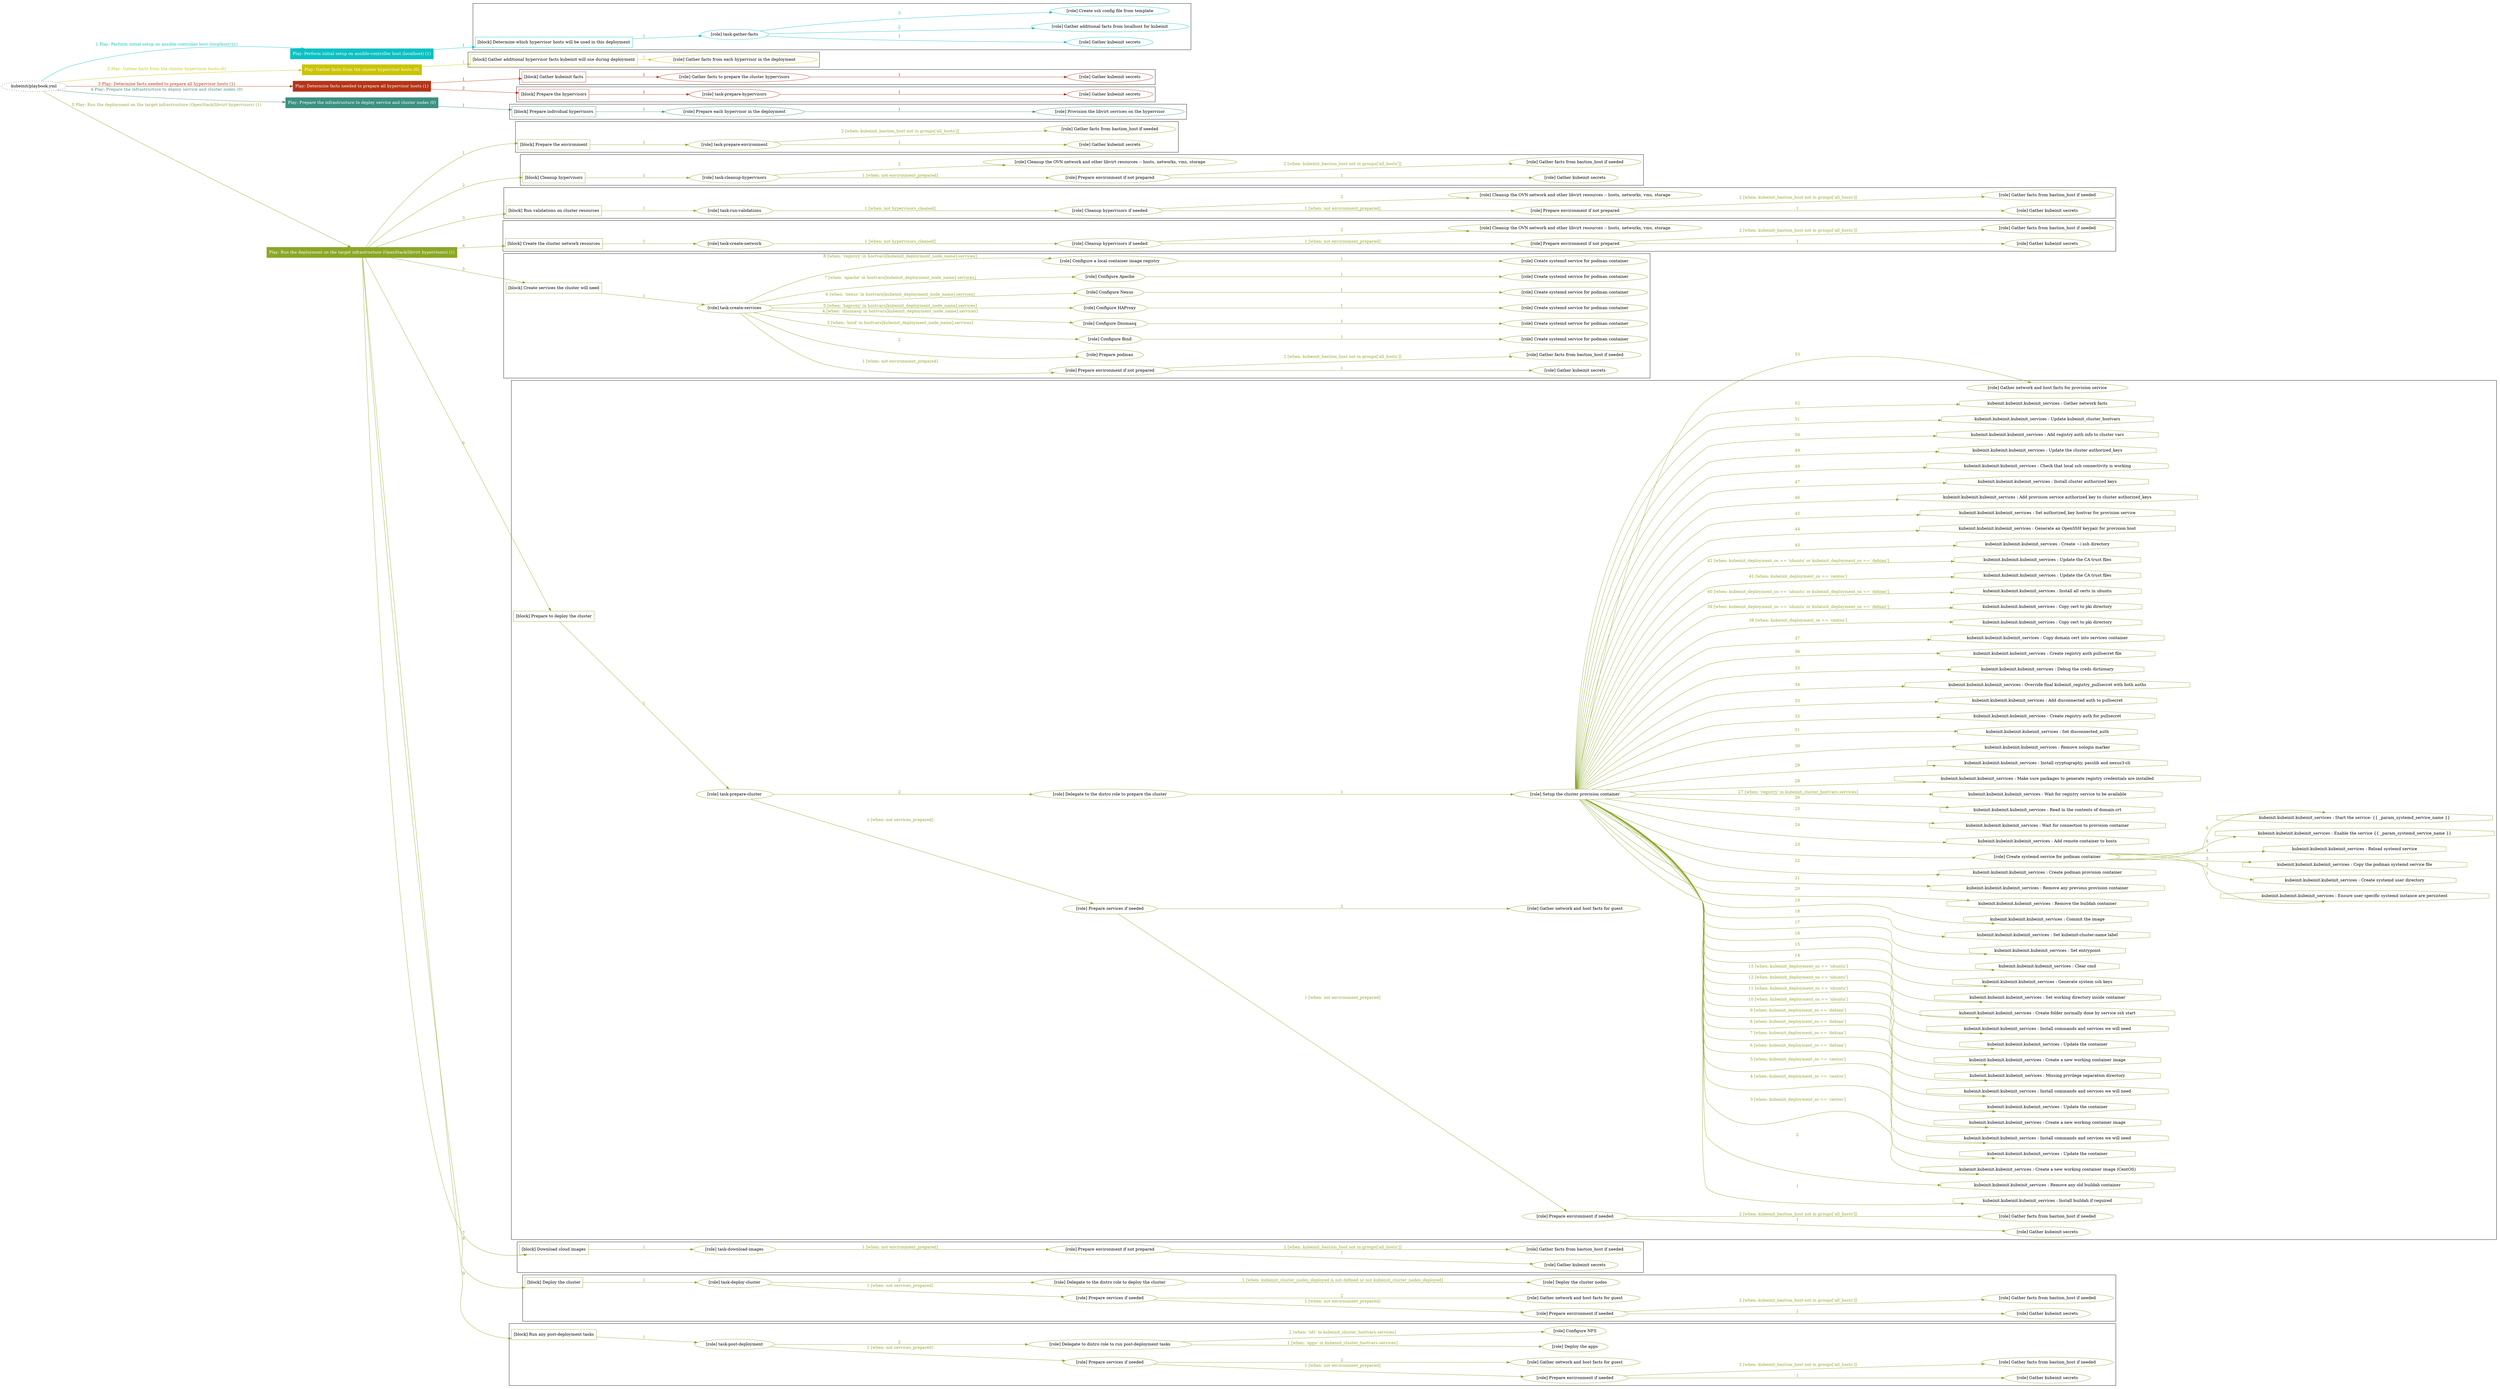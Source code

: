 digraph {
	graph [concentrate=true ordering=in rankdir=LR ratio=fill]
	edge [esep=5 sep=10]
	"kubeinit/playbook.yml" [URL="/home/runner/work/kubeinit/kubeinit/kubeinit/playbook.yml" id=playbook_0f02ce77 style=dotted]
	"kubeinit/playbook.yml" -> play_9808e335 [label="1 Play: Perform initial setup on ansible-controller host (localhost) (1)" color="#09c1c3" fontcolor="#09c1c3" id=edge_play_9808e335 labeltooltip="1 Play: Perform initial setup on ansible-controller host (localhost) (1)" tooltip="1 Play: Perform initial setup on ansible-controller host (localhost) (1)"]
	subgraph "Play: Perform initial setup on ansible-controller host (localhost) (1)" {
		play_9808e335 [label="Play: Perform initial setup on ansible-controller host (localhost) (1)" URL="/home/runner/work/kubeinit/kubeinit/kubeinit/playbook.yml" color="#09c1c3" fontcolor="#ffffff" id=play_9808e335 shape=box style=filled tooltip=localhost]
		play_9808e335 -> block_e0b7d06c [label=1 color="#09c1c3" fontcolor="#09c1c3" id=edge_block_e0b7d06c labeltooltip=1 tooltip=1]
		subgraph cluster_block_e0b7d06c {
			block_e0b7d06c [label="[block] Determine which hypervisor hosts will be used in this deployment" URL="/home/runner/work/kubeinit/kubeinit/kubeinit/playbook.yml" color="#09c1c3" id=block_e0b7d06c labeltooltip="Determine which hypervisor hosts will be used in this deployment" shape=box tooltip="Determine which hypervisor hosts will be used in this deployment"]
			block_e0b7d06c -> role_e7c3a352 [label="1 " color="#09c1c3" fontcolor="#09c1c3" id=edge_role_e7c3a352 labeltooltip="1 " tooltip="1 "]
			subgraph "task-gather-facts" {
				role_e7c3a352 [label="[role] task-gather-facts" URL="/home/runner/work/kubeinit/kubeinit/kubeinit/playbook.yml" color="#09c1c3" id=role_e7c3a352 tooltip="task-gather-facts"]
				role_e7c3a352 -> role_93af98f8 [label="1 " color="#09c1c3" fontcolor="#09c1c3" id=edge_role_93af98f8 labeltooltip="1 " tooltip="1 "]
				subgraph "Gather kubeinit secrets" {
					role_93af98f8 [label="[role] Gather kubeinit secrets" URL="/home/runner/.ansible/collections/ansible_collections/kubeinit/kubeinit/roles/kubeinit_prepare/tasks/build_hypervisors_group.yml" color="#09c1c3" id=role_93af98f8 tooltip="Gather kubeinit secrets"]
				}
				role_e7c3a352 -> role_bf0dd41b [label="2 " color="#09c1c3" fontcolor="#09c1c3" id=edge_role_bf0dd41b labeltooltip="2 " tooltip="2 "]
				subgraph "Gather additional facts from localhost for kubeinit" {
					role_bf0dd41b [label="[role] Gather additional facts from localhost for kubeinit" URL="/home/runner/.ansible/collections/ansible_collections/kubeinit/kubeinit/roles/kubeinit_prepare/tasks/build_hypervisors_group.yml" color="#09c1c3" id=role_bf0dd41b tooltip="Gather additional facts from localhost for kubeinit"]
				}
				role_e7c3a352 -> role_9bce2961 [label="3 " color="#09c1c3" fontcolor="#09c1c3" id=edge_role_9bce2961 labeltooltip="3 " tooltip="3 "]
				subgraph "Create ssh config file from template" {
					role_9bce2961 [label="[role] Create ssh config file from template" URL="/home/runner/.ansible/collections/ansible_collections/kubeinit/kubeinit/roles/kubeinit_prepare/tasks/build_hypervisors_group.yml" color="#09c1c3" id=role_9bce2961 tooltip="Create ssh config file from template"]
				}
			}
		}
	}
	"kubeinit/playbook.yml" -> play_7b4a6011 [label="2 Play: Gather facts from the cluster hypervisor hosts (0)" color="#cac402" fontcolor="#cac402" id=edge_play_7b4a6011 labeltooltip="2 Play: Gather facts from the cluster hypervisor hosts (0)" tooltip="2 Play: Gather facts from the cluster hypervisor hosts (0)"]
	subgraph "Play: Gather facts from the cluster hypervisor hosts (0)" {
		play_7b4a6011 [label="Play: Gather facts from the cluster hypervisor hosts (0)" URL="/home/runner/work/kubeinit/kubeinit/kubeinit/playbook.yml" color="#cac402" fontcolor="#ffffff" id=play_7b4a6011 shape=box style=filled tooltip="Play: Gather facts from the cluster hypervisor hosts (0)"]
		play_7b4a6011 -> block_01e028b5 [label=1 color="#cac402" fontcolor="#cac402" id=edge_block_01e028b5 labeltooltip=1 tooltip=1]
		subgraph cluster_block_01e028b5 {
			block_01e028b5 [label="[block] Gather additional hypervisor facts kubeinit will use during deployment" URL="/home/runner/work/kubeinit/kubeinit/kubeinit/playbook.yml" color="#cac402" id=block_01e028b5 labeltooltip="Gather additional hypervisor facts kubeinit will use during deployment" shape=box tooltip="Gather additional hypervisor facts kubeinit will use during deployment"]
			block_01e028b5 -> role_8e239b5b [label="1 " color="#cac402" fontcolor="#cac402" id=edge_role_8e239b5b labeltooltip="1 " tooltip="1 "]
			subgraph "Gather facts from each hypervisor in the deployment" {
				role_8e239b5b [label="[role] Gather facts from each hypervisor in the deployment" URL="/home/runner/work/kubeinit/kubeinit/kubeinit/playbook.yml" color="#cac402" id=role_8e239b5b tooltip="Gather facts from each hypervisor in the deployment"]
			}
		}
	}
	"kubeinit/playbook.yml" -> play_5a163689 [label="3 Play: Determine facts needed to prepare all hypervisor hosts (1)" color="#b53417" fontcolor="#b53417" id=edge_play_5a163689 labeltooltip="3 Play: Determine facts needed to prepare all hypervisor hosts (1)" tooltip="3 Play: Determine facts needed to prepare all hypervisor hosts (1)"]
	subgraph "Play: Determine facts needed to prepare all hypervisor hosts (1)" {
		play_5a163689 [label="Play: Determine facts needed to prepare all hypervisor hosts (1)" URL="/home/runner/work/kubeinit/kubeinit/kubeinit/playbook.yml" color="#b53417" fontcolor="#ffffff" id=play_5a163689 shape=box style=filled tooltip=localhost]
		play_5a163689 -> block_d011ac5e [label=1 color="#b53417" fontcolor="#b53417" id=edge_block_d011ac5e labeltooltip=1 tooltip=1]
		subgraph cluster_block_d011ac5e {
			block_d011ac5e [label="[block] Gather kubeinit facts" URL="/home/runner/work/kubeinit/kubeinit/kubeinit/playbook.yml" color="#b53417" id=block_d011ac5e labeltooltip="Gather kubeinit facts" shape=box tooltip="Gather kubeinit facts"]
			block_d011ac5e -> role_37a63a1b [label="1 " color="#b53417" fontcolor="#b53417" id=edge_role_37a63a1b labeltooltip="1 " tooltip="1 "]
			subgraph "Gather facts to prepare the cluster hypervisors" {
				role_37a63a1b [label="[role] Gather facts to prepare the cluster hypervisors" URL="/home/runner/work/kubeinit/kubeinit/kubeinit/playbook.yml" color="#b53417" id=role_37a63a1b tooltip="Gather facts to prepare the cluster hypervisors"]
				role_37a63a1b -> role_47b96394 [label="1 " color="#b53417" fontcolor="#b53417" id=edge_role_47b96394 labeltooltip="1 " tooltip="1 "]
				subgraph "Gather kubeinit secrets" {
					role_47b96394 [label="[role] Gather kubeinit secrets" URL="/home/runner/.ansible/collections/ansible_collections/kubeinit/kubeinit/roles/kubeinit_prepare/tasks/gather_kubeinit_facts.yml" color="#b53417" id=role_47b96394 tooltip="Gather kubeinit secrets"]
				}
			}
		}
		play_5a163689 -> block_2b2eae3f [label=2 color="#b53417" fontcolor="#b53417" id=edge_block_2b2eae3f labeltooltip=2 tooltip=2]
		subgraph cluster_block_2b2eae3f {
			block_2b2eae3f [label="[block] Prepare the hypervisors" URL="/home/runner/work/kubeinit/kubeinit/kubeinit/playbook.yml" color="#b53417" id=block_2b2eae3f labeltooltip="Prepare the hypervisors" shape=box tooltip="Prepare the hypervisors"]
			block_2b2eae3f -> role_69f0084c [label="1 " color="#b53417" fontcolor="#b53417" id=edge_role_69f0084c labeltooltip="1 " tooltip="1 "]
			subgraph "task-prepare-hypervisors" {
				role_69f0084c [label="[role] task-prepare-hypervisors" URL="/home/runner/work/kubeinit/kubeinit/kubeinit/playbook.yml" color="#b53417" id=role_69f0084c tooltip="task-prepare-hypervisors"]
				role_69f0084c -> role_4086635c [label="1 " color="#b53417" fontcolor="#b53417" id=edge_role_4086635c labeltooltip="1 " tooltip="1 "]
				subgraph "Gather kubeinit secrets" {
					role_4086635c [label="[role] Gather kubeinit secrets" URL="/home/runner/.ansible/collections/ansible_collections/kubeinit/kubeinit/roles/kubeinit_prepare/tasks/gather_kubeinit_facts.yml" color="#b53417" id=role_4086635c tooltip="Gather kubeinit secrets"]
				}
			}
		}
	}
	"kubeinit/playbook.yml" -> play_9361d646 [label="4 Play: Prepare the infrastructure to deploy service and cluster nodes (0)" color="#3b9180" fontcolor="#3b9180" id=edge_play_9361d646 labeltooltip="4 Play: Prepare the infrastructure to deploy service and cluster nodes (0)" tooltip="4 Play: Prepare the infrastructure to deploy service and cluster nodes (0)"]
	subgraph "Play: Prepare the infrastructure to deploy service and cluster nodes (0)" {
		play_9361d646 [label="Play: Prepare the infrastructure to deploy service and cluster nodes (0)" URL="/home/runner/work/kubeinit/kubeinit/kubeinit/playbook.yml" color="#3b9180" fontcolor="#ffffff" id=play_9361d646 shape=box style=filled tooltip="Play: Prepare the infrastructure to deploy service and cluster nodes (0)"]
		play_9361d646 -> block_2773e38e [label=1 color="#3b9180" fontcolor="#3b9180" id=edge_block_2773e38e labeltooltip=1 tooltip=1]
		subgraph cluster_block_2773e38e {
			block_2773e38e [label="[block] Prepare individual hypervisors" URL="/home/runner/work/kubeinit/kubeinit/kubeinit/playbook.yml" color="#3b9180" id=block_2773e38e labeltooltip="Prepare individual hypervisors" shape=box tooltip="Prepare individual hypervisors"]
			block_2773e38e -> role_ba3d69d8 [label="1 " color="#3b9180" fontcolor="#3b9180" id=edge_role_ba3d69d8 labeltooltip="1 " tooltip="1 "]
			subgraph "Prepare each hypervisor in the deployment" {
				role_ba3d69d8 [label="[role] Prepare each hypervisor in the deployment" URL="/home/runner/work/kubeinit/kubeinit/kubeinit/playbook.yml" color="#3b9180" id=role_ba3d69d8 tooltip="Prepare each hypervisor in the deployment"]
				role_ba3d69d8 -> role_fb17c3bc [label="1 " color="#3b9180" fontcolor="#3b9180" id=edge_role_fb17c3bc labeltooltip="1 " tooltip="1 "]
				subgraph "Provision the libvirt services on the hypervisor" {
					role_fb17c3bc [label="[role] Provision the libvirt services on the hypervisor" URL="/home/runner/.ansible/collections/ansible_collections/kubeinit/kubeinit/roles/kubeinit_prepare/tasks/prepare_hypervisor.yml" color="#3b9180" id=role_fb17c3bc tooltip="Provision the libvirt services on the hypervisor"]
				}
			}
		}
	}
	"kubeinit/playbook.yml" -> play_c0888fcb [label="5 Play: Run the deployment on the target infrastructure (OpenStack/libvirt hypervisors) (1)" color="#8ba725" fontcolor="#8ba725" id=edge_play_c0888fcb labeltooltip="5 Play: Run the deployment on the target infrastructure (OpenStack/libvirt hypervisors) (1)" tooltip="5 Play: Run the deployment on the target infrastructure (OpenStack/libvirt hypervisors) (1)"]
	subgraph "Play: Run the deployment on the target infrastructure (OpenStack/libvirt hypervisors) (1)" {
		play_c0888fcb [label="Play: Run the deployment on the target infrastructure (OpenStack/libvirt hypervisors) (1)" URL="/home/runner/work/kubeinit/kubeinit/kubeinit/playbook.yml" color="#8ba725" fontcolor="#ffffff" id=play_c0888fcb shape=box style=filled tooltip=localhost]
		play_c0888fcb -> block_1c09cc73 [label=1 color="#8ba725" fontcolor="#8ba725" id=edge_block_1c09cc73 labeltooltip=1 tooltip=1]
		subgraph cluster_block_1c09cc73 {
			block_1c09cc73 [label="[block] Prepare the environment" URL="/home/runner/work/kubeinit/kubeinit/kubeinit/playbook.yml" color="#8ba725" id=block_1c09cc73 labeltooltip="Prepare the environment" shape=box tooltip="Prepare the environment"]
			block_1c09cc73 -> role_303aa789 [label="1 " color="#8ba725" fontcolor="#8ba725" id=edge_role_303aa789 labeltooltip="1 " tooltip="1 "]
			subgraph "task-prepare-environment" {
				role_303aa789 [label="[role] task-prepare-environment" URL="/home/runner/work/kubeinit/kubeinit/kubeinit/playbook.yml" color="#8ba725" id=role_303aa789 tooltip="task-prepare-environment"]
				role_303aa789 -> role_5b7ed55e [label="1 " color="#8ba725" fontcolor="#8ba725" id=edge_role_5b7ed55e labeltooltip="1 " tooltip="1 "]
				subgraph "Gather kubeinit secrets" {
					role_5b7ed55e [label="[role] Gather kubeinit secrets" URL="/home/runner/.ansible/collections/ansible_collections/kubeinit/kubeinit/roles/kubeinit_prepare/tasks/gather_kubeinit_facts.yml" color="#8ba725" id=role_5b7ed55e tooltip="Gather kubeinit secrets"]
				}
				role_303aa789 -> role_f1b102e3 [label="2 [when: kubeinit_bastion_host not in groups['all_hosts']]" color="#8ba725" fontcolor="#8ba725" id=edge_role_f1b102e3 labeltooltip="2 [when: kubeinit_bastion_host not in groups['all_hosts']]" tooltip="2 [when: kubeinit_bastion_host not in groups['all_hosts']]"]
				subgraph "Gather facts from bastion_host if needed" {
					role_f1b102e3 [label="[role] Gather facts from bastion_host if needed" URL="/home/runner/.ansible/collections/ansible_collections/kubeinit/kubeinit/roles/kubeinit_prepare/tasks/main.yml" color="#8ba725" id=role_f1b102e3 tooltip="Gather facts from bastion_host if needed"]
				}
			}
		}
		play_c0888fcb -> block_2ca6e355 [label=2 color="#8ba725" fontcolor="#8ba725" id=edge_block_2ca6e355 labeltooltip=2 tooltip=2]
		subgraph cluster_block_2ca6e355 {
			block_2ca6e355 [label="[block] Cleanup hypervisors" URL="/home/runner/work/kubeinit/kubeinit/kubeinit/playbook.yml" color="#8ba725" id=block_2ca6e355 labeltooltip="Cleanup hypervisors" shape=box tooltip="Cleanup hypervisors"]
			block_2ca6e355 -> role_5ce87358 [label="1 " color="#8ba725" fontcolor="#8ba725" id=edge_role_5ce87358 labeltooltip="1 " tooltip="1 "]
			subgraph "task-cleanup-hypervisors" {
				role_5ce87358 [label="[role] task-cleanup-hypervisors" URL="/home/runner/work/kubeinit/kubeinit/kubeinit/playbook.yml" color="#8ba725" id=role_5ce87358 tooltip="task-cleanup-hypervisors"]
				role_5ce87358 -> role_235fb9a8 [label="1 [when: not environment_prepared]" color="#8ba725" fontcolor="#8ba725" id=edge_role_235fb9a8 labeltooltip="1 [when: not environment_prepared]" tooltip="1 [when: not environment_prepared]"]
				subgraph "Prepare environment if not prepared" {
					role_235fb9a8 [label="[role] Prepare environment if not prepared" URL="/home/runner/.ansible/collections/ansible_collections/kubeinit/kubeinit/roles/kubeinit_libvirt/tasks/cleanup_hypervisors.yml" color="#8ba725" id=role_235fb9a8 tooltip="Prepare environment if not prepared"]
					role_235fb9a8 -> role_c43e9727 [label="1 " color="#8ba725" fontcolor="#8ba725" id=edge_role_c43e9727 labeltooltip="1 " tooltip="1 "]
					subgraph "Gather kubeinit secrets" {
						role_c43e9727 [label="[role] Gather kubeinit secrets" URL="/home/runner/.ansible/collections/ansible_collections/kubeinit/kubeinit/roles/kubeinit_prepare/tasks/gather_kubeinit_facts.yml" color="#8ba725" id=role_c43e9727 tooltip="Gather kubeinit secrets"]
					}
					role_235fb9a8 -> role_97358b96 [label="2 [when: kubeinit_bastion_host not in groups['all_hosts']]" color="#8ba725" fontcolor="#8ba725" id=edge_role_97358b96 labeltooltip="2 [when: kubeinit_bastion_host not in groups['all_hosts']]" tooltip="2 [when: kubeinit_bastion_host not in groups['all_hosts']]"]
					subgraph "Gather facts from bastion_host if needed" {
						role_97358b96 [label="[role] Gather facts from bastion_host if needed" URL="/home/runner/.ansible/collections/ansible_collections/kubeinit/kubeinit/roles/kubeinit_prepare/tasks/main.yml" color="#8ba725" id=role_97358b96 tooltip="Gather facts from bastion_host if needed"]
					}
				}
				role_5ce87358 -> role_e0863d72 [label="2 " color="#8ba725" fontcolor="#8ba725" id=edge_role_e0863d72 labeltooltip="2 " tooltip="2 "]
				subgraph "Cleanup the OVN network and other libvirt resources -- hosts, networks, vms, storage" {
					role_e0863d72 [label="[role] Cleanup the OVN network and other libvirt resources -- hosts, networks, vms, storage" URL="/home/runner/.ansible/collections/ansible_collections/kubeinit/kubeinit/roles/kubeinit_libvirt/tasks/cleanup_hypervisors.yml" color="#8ba725" id=role_e0863d72 tooltip="Cleanup the OVN network and other libvirt resources -- hosts, networks, vms, storage"]
				}
			}
		}
		play_c0888fcb -> block_59f4326c [label=3 color="#8ba725" fontcolor="#8ba725" id=edge_block_59f4326c labeltooltip=3 tooltip=3]
		subgraph cluster_block_59f4326c {
			block_59f4326c [label="[block] Run validations on cluster resources" URL="/home/runner/work/kubeinit/kubeinit/kubeinit/playbook.yml" color="#8ba725" id=block_59f4326c labeltooltip="Run validations on cluster resources" shape=box tooltip="Run validations on cluster resources"]
			block_59f4326c -> role_8158bbc9 [label="1 " color="#8ba725" fontcolor="#8ba725" id=edge_role_8158bbc9 labeltooltip="1 " tooltip="1 "]
			subgraph "task-run-validations" {
				role_8158bbc9 [label="[role] task-run-validations" URL="/home/runner/work/kubeinit/kubeinit/kubeinit/playbook.yml" color="#8ba725" id=role_8158bbc9 tooltip="task-run-validations"]
				role_8158bbc9 -> role_eb0d8813 [label="1 [when: not hypervisors_cleaned]" color="#8ba725" fontcolor="#8ba725" id=edge_role_eb0d8813 labeltooltip="1 [when: not hypervisors_cleaned]" tooltip="1 [when: not hypervisors_cleaned]"]
				subgraph "Cleanup hypervisors if needed" {
					role_eb0d8813 [label="[role] Cleanup hypervisors if needed" URL="/home/runner/.ansible/collections/ansible_collections/kubeinit/kubeinit/roles/kubeinit_validations/tasks/main.yml" color="#8ba725" id=role_eb0d8813 tooltip="Cleanup hypervisors if needed"]
					role_eb0d8813 -> role_dcbf31e4 [label="1 [when: not environment_prepared]" color="#8ba725" fontcolor="#8ba725" id=edge_role_dcbf31e4 labeltooltip="1 [when: not environment_prepared]" tooltip="1 [when: not environment_prepared]"]
					subgraph "Prepare environment if not prepared" {
						role_dcbf31e4 [label="[role] Prepare environment if not prepared" URL="/home/runner/.ansible/collections/ansible_collections/kubeinit/kubeinit/roles/kubeinit_libvirt/tasks/cleanup_hypervisors.yml" color="#8ba725" id=role_dcbf31e4 tooltip="Prepare environment if not prepared"]
						role_dcbf31e4 -> role_1b0b11c4 [label="1 " color="#8ba725" fontcolor="#8ba725" id=edge_role_1b0b11c4 labeltooltip="1 " tooltip="1 "]
						subgraph "Gather kubeinit secrets" {
							role_1b0b11c4 [label="[role] Gather kubeinit secrets" URL="/home/runner/.ansible/collections/ansible_collections/kubeinit/kubeinit/roles/kubeinit_prepare/tasks/gather_kubeinit_facts.yml" color="#8ba725" id=role_1b0b11c4 tooltip="Gather kubeinit secrets"]
						}
						role_dcbf31e4 -> role_f2bf8369 [label="2 [when: kubeinit_bastion_host not in groups['all_hosts']]" color="#8ba725" fontcolor="#8ba725" id=edge_role_f2bf8369 labeltooltip="2 [when: kubeinit_bastion_host not in groups['all_hosts']]" tooltip="2 [when: kubeinit_bastion_host not in groups['all_hosts']]"]
						subgraph "Gather facts from bastion_host if needed" {
							role_f2bf8369 [label="[role] Gather facts from bastion_host if needed" URL="/home/runner/.ansible/collections/ansible_collections/kubeinit/kubeinit/roles/kubeinit_prepare/tasks/main.yml" color="#8ba725" id=role_f2bf8369 tooltip="Gather facts from bastion_host if needed"]
						}
					}
					role_eb0d8813 -> role_817c250c [label="2 " color="#8ba725" fontcolor="#8ba725" id=edge_role_817c250c labeltooltip="2 " tooltip="2 "]
					subgraph "Cleanup the OVN network and other libvirt resources -- hosts, networks, vms, storage" {
						role_817c250c [label="[role] Cleanup the OVN network and other libvirt resources -- hosts, networks, vms, storage" URL="/home/runner/.ansible/collections/ansible_collections/kubeinit/kubeinit/roles/kubeinit_libvirt/tasks/cleanup_hypervisors.yml" color="#8ba725" id=role_817c250c tooltip="Cleanup the OVN network and other libvirt resources -- hosts, networks, vms, storage"]
					}
				}
			}
		}
		play_c0888fcb -> block_26d53799 [label=4 color="#8ba725" fontcolor="#8ba725" id=edge_block_26d53799 labeltooltip=4 tooltip=4]
		subgraph cluster_block_26d53799 {
			block_26d53799 [label="[block] Create the cluster network resources" URL="/home/runner/work/kubeinit/kubeinit/kubeinit/playbook.yml" color="#8ba725" id=block_26d53799 labeltooltip="Create the cluster network resources" shape=box tooltip="Create the cluster network resources"]
			block_26d53799 -> role_6273794e [label="1 " color="#8ba725" fontcolor="#8ba725" id=edge_role_6273794e labeltooltip="1 " tooltip="1 "]
			subgraph "task-create-network" {
				role_6273794e [label="[role] task-create-network" URL="/home/runner/work/kubeinit/kubeinit/kubeinit/playbook.yml" color="#8ba725" id=role_6273794e tooltip="task-create-network"]
				role_6273794e -> role_7080ce96 [label="1 [when: not hypervisors_cleaned]" color="#8ba725" fontcolor="#8ba725" id=edge_role_7080ce96 labeltooltip="1 [when: not hypervisors_cleaned]" tooltip="1 [when: not hypervisors_cleaned]"]
				subgraph "Cleanup hypervisors if needed" {
					role_7080ce96 [label="[role] Cleanup hypervisors if needed" URL="/home/runner/.ansible/collections/ansible_collections/kubeinit/kubeinit/roles/kubeinit_libvirt/tasks/create_network.yml" color="#8ba725" id=role_7080ce96 tooltip="Cleanup hypervisors if needed"]
					role_7080ce96 -> role_412238e3 [label="1 [when: not environment_prepared]" color="#8ba725" fontcolor="#8ba725" id=edge_role_412238e3 labeltooltip="1 [when: not environment_prepared]" tooltip="1 [when: not environment_prepared]"]
					subgraph "Prepare environment if not prepared" {
						role_412238e3 [label="[role] Prepare environment if not prepared" URL="/home/runner/.ansible/collections/ansible_collections/kubeinit/kubeinit/roles/kubeinit_libvirt/tasks/cleanup_hypervisors.yml" color="#8ba725" id=role_412238e3 tooltip="Prepare environment if not prepared"]
						role_412238e3 -> role_2de77a8f [label="1 " color="#8ba725" fontcolor="#8ba725" id=edge_role_2de77a8f labeltooltip="1 " tooltip="1 "]
						subgraph "Gather kubeinit secrets" {
							role_2de77a8f [label="[role] Gather kubeinit secrets" URL="/home/runner/.ansible/collections/ansible_collections/kubeinit/kubeinit/roles/kubeinit_prepare/tasks/gather_kubeinit_facts.yml" color="#8ba725" id=role_2de77a8f tooltip="Gather kubeinit secrets"]
						}
						role_412238e3 -> role_876745db [label="2 [when: kubeinit_bastion_host not in groups['all_hosts']]" color="#8ba725" fontcolor="#8ba725" id=edge_role_876745db labeltooltip="2 [when: kubeinit_bastion_host not in groups['all_hosts']]" tooltip="2 [when: kubeinit_bastion_host not in groups['all_hosts']]"]
						subgraph "Gather facts from bastion_host if needed" {
							role_876745db [label="[role] Gather facts from bastion_host if needed" URL="/home/runner/.ansible/collections/ansible_collections/kubeinit/kubeinit/roles/kubeinit_prepare/tasks/main.yml" color="#8ba725" id=role_876745db tooltip="Gather facts from bastion_host if needed"]
						}
					}
					role_7080ce96 -> role_90f84d7b [label="2 " color="#8ba725" fontcolor="#8ba725" id=edge_role_90f84d7b labeltooltip="2 " tooltip="2 "]
					subgraph "Cleanup the OVN network and other libvirt resources -- hosts, networks, vms, storage" {
						role_90f84d7b [label="[role] Cleanup the OVN network and other libvirt resources -- hosts, networks, vms, storage" URL="/home/runner/.ansible/collections/ansible_collections/kubeinit/kubeinit/roles/kubeinit_libvirt/tasks/cleanup_hypervisors.yml" color="#8ba725" id=role_90f84d7b tooltip="Cleanup the OVN network and other libvirt resources -- hosts, networks, vms, storage"]
					}
				}
			}
		}
		play_c0888fcb -> block_4b724d5d [label=5 color="#8ba725" fontcolor="#8ba725" id=edge_block_4b724d5d labeltooltip=5 tooltip=5]
		subgraph cluster_block_4b724d5d {
			block_4b724d5d [label="[block] Create services the cluster will need" URL="/home/runner/work/kubeinit/kubeinit/kubeinit/playbook.yml" color="#8ba725" id=block_4b724d5d labeltooltip="Create services the cluster will need" shape=box tooltip="Create services the cluster will need"]
			block_4b724d5d -> role_5def8d1c [label="1 " color="#8ba725" fontcolor="#8ba725" id=edge_role_5def8d1c labeltooltip="1 " tooltip="1 "]
			subgraph "task-create-services" {
				role_5def8d1c [label="[role] task-create-services" URL="/home/runner/work/kubeinit/kubeinit/kubeinit/playbook.yml" color="#8ba725" id=role_5def8d1c tooltip="task-create-services"]
				role_5def8d1c -> role_a9e6edb5 [label="1 [when: not environment_prepared]" color="#8ba725" fontcolor="#8ba725" id=edge_role_a9e6edb5 labeltooltip="1 [when: not environment_prepared]" tooltip="1 [when: not environment_prepared]"]
				subgraph "Prepare environment if not prepared" {
					role_a9e6edb5 [label="[role] Prepare environment if not prepared" URL="/home/runner/.ansible/collections/ansible_collections/kubeinit/kubeinit/roles/kubeinit_services/tasks/main.yml" color="#8ba725" id=role_a9e6edb5 tooltip="Prepare environment if not prepared"]
					role_a9e6edb5 -> role_60093faf [label="1 " color="#8ba725" fontcolor="#8ba725" id=edge_role_60093faf labeltooltip="1 " tooltip="1 "]
					subgraph "Gather kubeinit secrets" {
						role_60093faf [label="[role] Gather kubeinit secrets" URL="/home/runner/.ansible/collections/ansible_collections/kubeinit/kubeinit/roles/kubeinit_prepare/tasks/gather_kubeinit_facts.yml" color="#8ba725" id=role_60093faf tooltip="Gather kubeinit secrets"]
					}
					role_a9e6edb5 -> role_90d73c0e [label="2 [when: kubeinit_bastion_host not in groups['all_hosts']]" color="#8ba725" fontcolor="#8ba725" id=edge_role_90d73c0e labeltooltip="2 [when: kubeinit_bastion_host not in groups['all_hosts']]" tooltip="2 [when: kubeinit_bastion_host not in groups['all_hosts']]"]
					subgraph "Gather facts from bastion_host if needed" {
						role_90d73c0e [label="[role] Gather facts from bastion_host if needed" URL="/home/runner/.ansible/collections/ansible_collections/kubeinit/kubeinit/roles/kubeinit_prepare/tasks/main.yml" color="#8ba725" id=role_90d73c0e tooltip="Gather facts from bastion_host if needed"]
					}
				}
				role_5def8d1c -> role_b97053b5 [label="2 " color="#8ba725" fontcolor="#8ba725" id=edge_role_b97053b5 labeltooltip="2 " tooltip="2 "]
				subgraph "Prepare podman" {
					role_b97053b5 [label="[role] Prepare podman" URL="/home/runner/.ansible/collections/ansible_collections/kubeinit/kubeinit/roles/kubeinit_services/tasks/00_create_service_pod.yml" color="#8ba725" id=role_b97053b5 tooltip="Prepare podman"]
				}
				role_5def8d1c -> role_3d415167 [label="3 [when: 'bind' in hostvars[kubeinit_deployment_node_name].services]" color="#8ba725" fontcolor="#8ba725" id=edge_role_3d415167 labeltooltip="3 [when: 'bind' in hostvars[kubeinit_deployment_node_name].services]" tooltip="3 [when: 'bind' in hostvars[kubeinit_deployment_node_name].services]"]
				subgraph "Configure Bind" {
					role_3d415167 [label="[role] Configure Bind" URL="/home/runner/.ansible/collections/ansible_collections/kubeinit/kubeinit/roles/kubeinit_services/tasks/start_services_containers.yml" color="#8ba725" id=role_3d415167 tooltip="Configure Bind"]
					role_3d415167 -> role_41aee66b [label="1 " color="#8ba725" fontcolor="#8ba725" id=edge_role_41aee66b labeltooltip="1 " tooltip="1 "]
					subgraph "Create systemd service for podman container" {
						role_41aee66b [label="[role] Create systemd service for podman container" URL="/home/runner/.ansible/collections/ansible_collections/kubeinit/kubeinit/roles/kubeinit_bind/tasks/main.yml" color="#8ba725" id=role_41aee66b tooltip="Create systemd service for podman container"]
					}
				}
				role_5def8d1c -> role_6ea22954 [label="4 [when: 'dnsmasq' in hostvars[kubeinit_deployment_node_name].services]" color="#8ba725" fontcolor="#8ba725" id=edge_role_6ea22954 labeltooltip="4 [when: 'dnsmasq' in hostvars[kubeinit_deployment_node_name].services]" tooltip="4 [when: 'dnsmasq' in hostvars[kubeinit_deployment_node_name].services]"]
				subgraph "Configure Dnsmasq" {
					role_6ea22954 [label="[role] Configure Dnsmasq" URL="/home/runner/.ansible/collections/ansible_collections/kubeinit/kubeinit/roles/kubeinit_services/tasks/start_services_containers.yml" color="#8ba725" id=role_6ea22954 tooltip="Configure Dnsmasq"]
					role_6ea22954 -> role_51957e31 [label="1 " color="#8ba725" fontcolor="#8ba725" id=edge_role_51957e31 labeltooltip="1 " tooltip="1 "]
					subgraph "Create systemd service for podman container" {
						role_51957e31 [label="[role] Create systemd service for podman container" URL="/home/runner/.ansible/collections/ansible_collections/kubeinit/kubeinit/roles/kubeinit_dnsmasq/tasks/main.yml" color="#8ba725" id=role_51957e31 tooltip="Create systemd service for podman container"]
					}
				}
				role_5def8d1c -> role_a7e8417c [label="5 [when: 'haproxy' in hostvars[kubeinit_deployment_node_name].services]" color="#8ba725" fontcolor="#8ba725" id=edge_role_a7e8417c labeltooltip="5 [when: 'haproxy' in hostvars[kubeinit_deployment_node_name].services]" tooltip="5 [when: 'haproxy' in hostvars[kubeinit_deployment_node_name].services]"]
				subgraph "Configure HAProxy" {
					role_a7e8417c [label="[role] Configure HAProxy" URL="/home/runner/.ansible/collections/ansible_collections/kubeinit/kubeinit/roles/kubeinit_services/tasks/start_services_containers.yml" color="#8ba725" id=role_a7e8417c tooltip="Configure HAProxy"]
					role_a7e8417c -> role_ae8a8663 [label="1 " color="#8ba725" fontcolor="#8ba725" id=edge_role_ae8a8663 labeltooltip="1 " tooltip="1 "]
					subgraph "Create systemd service for podman container" {
						role_ae8a8663 [label="[role] Create systemd service for podman container" URL="/home/runner/.ansible/collections/ansible_collections/kubeinit/kubeinit/roles/kubeinit_haproxy/tasks/main.yml" color="#8ba725" id=role_ae8a8663 tooltip="Create systemd service for podman container"]
					}
				}
				role_5def8d1c -> role_eb4a68b5 [label="6 [when: 'nexus' in hostvars[kubeinit_deployment_node_name].services]" color="#8ba725" fontcolor="#8ba725" id=edge_role_eb4a68b5 labeltooltip="6 [when: 'nexus' in hostvars[kubeinit_deployment_node_name].services]" tooltip="6 [when: 'nexus' in hostvars[kubeinit_deployment_node_name].services]"]
				subgraph "Configure Nexus" {
					role_eb4a68b5 [label="[role] Configure Nexus" URL="/home/runner/.ansible/collections/ansible_collections/kubeinit/kubeinit/roles/kubeinit_services/tasks/start_services_containers.yml" color="#8ba725" id=role_eb4a68b5 tooltip="Configure Nexus"]
					role_eb4a68b5 -> role_debe9655 [label="1 " color="#8ba725" fontcolor="#8ba725" id=edge_role_debe9655 labeltooltip="1 " tooltip="1 "]
					subgraph "Create systemd service for podman container" {
						role_debe9655 [label="[role] Create systemd service for podman container" URL="/home/runner/.ansible/collections/ansible_collections/kubeinit/kubeinit/roles/kubeinit_nexus/tasks/main.yml" color="#8ba725" id=role_debe9655 tooltip="Create systemd service for podman container"]
					}
				}
				role_5def8d1c -> role_a7a8695e [label="7 [when: 'apache' in hostvars[kubeinit_deployment_node_name].services]" color="#8ba725" fontcolor="#8ba725" id=edge_role_a7a8695e labeltooltip="7 [when: 'apache' in hostvars[kubeinit_deployment_node_name].services]" tooltip="7 [when: 'apache' in hostvars[kubeinit_deployment_node_name].services]"]
				subgraph "Configure Apache" {
					role_a7a8695e [label="[role] Configure Apache" URL="/home/runner/.ansible/collections/ansible_collections/kubeinit/kubeinit/roles/kubeinit_services/tasks/start_services_containers.yml" color="#8ba725" id=role_a7a8695e tooltip="Configure Apache"]
					role_a7a8695e -> role_422c6b32 [label="1 " color="#8ba725" fontcolor="#8ba725" id=edge_role_422c6b32 labeltooltip="1 " tooltip="1 "]
					subgraph "Create systemd service for podman container" {
						role_422c6b32 [label="[role] Create systemd service for podman container" URL="/home/runner/.ansible/collections/ansible_collections/kubeinit/kubeinit/roles/kubeinit_apache/tasks/main.yml" color="#8ba725" id=role_422c6b32 tooltip="Create systemd service for podman container"]
					}
				}
				role_5def8d1c -> role_0b66a0e1 [label="8 [when: 'registry' in hostvars[kubeinit_deployment_node_name].services]" color="#8ba725" fontcolor="#8ba725" id=edge_role_0b66a0e1 labeltooltip="8 [when: 'registry' in hostvars[kubeinit_deployment_node_name].services]" tooltip="8 [when: 'registry' in hostvars[kubeinit_deployment_node_name].services]"]
				subgraph "Configure a local container image registry" {
					role_0b66a0e1 [label="[role] Configure a local container image registry" URL="/home/runner/.ansible/collections/ansible_collections/kubeinit/kubeinit/roles/kubeinit_services/tasks/start_services_containers.yml" color="#8ba725" id=role_0b66a0e1 tooltip="Configure a local container image registry"]
					role_0b66a0e1 -> role_9632c3dc [label="1 " color="#8ba725" fontcolor="#8ba725" id=edge_role_9632c3dc labeltooltip="1 " tooltip="1 "]
					subgraph "Create systemd service for podman container" {
						role_9632c3dc [label="[role] Create systemd service for podman container" URL="/home/runner/.ansible/collections/ansible_collections/kubeinit/kubeinit/roles/kubeinit_registry/tasks/main.yml" color="#8ba725" id=role_9632c3dc tooltip="Create systemd service for podman container"]
					}
				}
			}
		}
		play_c0888fcb -> block_0547907f [label=6 color="#8ba725" fontcolor="#8ba725" id=edge_block_0547907f labeltooltip=6 tooltip=6]
		subgraph cluster_block_0547907f {
			block_0547907f [label="[block] Prepare to deploy the cluster" URL="/home/runner/work/kubeinit/kubeinit/kubeinit/playbook.yml" color="#8ba725" id=block_0547907f labeltooltip="Prepare to deploy the cluster" shape=box tooltip="Prepare to deploy the cluster"]
			block_0547907f -> role_ccfe1c25 [label="1 " color="#8ba725" fontcolor="#8ba725" id=edge_role_ccfe1c25 labeltooltip="1 " tooltip="1 "]
			subgraph "task-prepare-cluster" {
				role_ccfe1c25 [label="[role] task-prepare-cluster" URL="/home/runner/work/kubeinit/kubeinit/kubeinit/playbook.yml" color="#8ba725" id=role_ccfe1c25 tooltip="task-prepare-cluster"]
				role_ccfe1c25 -> role_b69d5c49 [label="1 [when: not services_prepared]" color="#8ba725" fontcolor="#8ba725" id=edge_role_b69d5c49 labeltooltip="1 [when: not services_prepared]" tooltip="1 [when: not services_prepared]"]
				subgraph "Prepare services if needed" {
					role_b69d5c49 [label="[role] Prepare services if needed" URL="/home/runner/.ansible/collections/ansible_collections/kubeinit/kubeinit/roles/kubeinit_prepare/tasks/prepare_cluster.yml" color="#8ba725" id=role_b69d5c49 tooltip="Prepare services if needed"]
					role_b69d5c49 -> role_5a2bc32c [label="1 [when: not environment_prepared]" color="#8ba725" fontcolor="#8ba725" id=edge_role_5a2bc32c labeltooltip="1 [when: not environment_prepared]" tooltip="1 [when: not environment_prepared]"]
					subgraph "Prepare environment if needed" {
						role_5a2bc32c [label="[role] Prepare environment if needed" URL="/home/runner/.ansible/collections/ansible_collections/kubeinit/kubeinit/roles/kubeinit_services/tasks/prepare_services.yml" color="#8ba725" id=role_5a2bc32c tooltip="Prepare environment if needed"]
						role_5a2bc32c -> role_15ab099c [label="1 " color="#8ba725" fontcolor="#8ba725" id=edge_role_15ab099c labeltooltip="1 " tooltip="1 "]
						subgraph "Gather kubeinit secrets" {
							role_15ab099c [label="[role] Gather kubeinit secrets" URL="/home/runner/.ansible/collections/ansible_collections/kubeinit/kubeinit/roles/kubeinit_prepare/tasks/gather_kubeinit_facts.yml" color="#8ba725" id=role_15ab099c tooltip="Gather kubeinit secrets"]
						}
						role_5a2bc32c -> role_2be728f6 [label="2 [when: kubeinit_bastion_host not in groups['all_hosts']]" color="#8ba725" fontcolor="#8ba725" id=edge_role_2be728f6 labeltooltip="2 [when: kubeinit_bastion_host not in groups['all_hosts']]" tooltip="2 [when: kubeinit_bastion_host not in groups['all_hosts']]"]
						subgraph "Gather facts from bastion_host if needed" {
							role_2be728f6 [label="[role] Gather facts from bastion_host if needed" URL="/home/runner/.ansible/collections/ansible_collections/kubeinit/kubeinit/roles/kubeinit_prepare/tasks/main.yml" color="#8ba725" id=role_2be728f6 tooltip="Gather facts from bastion_host if needed"]
						}
					}
					role_b69d5c49 -> role_2755d9f1 [label="2 " color="#8ba725" fontcolor="#8ba725" id=edge_role_2755d9f1 labeltooltip="2 " tooltip="2 "]
					subgraph "Gather network and host facts for guest" {
						role_2755d9f1 [label="[role] Gather network and host facts for guest" URL="/home/runner/.ansible/collections/ansible_collections/kubeinit/kubeinit/roles/kubeinit_services/tasks/prepare_services.yml" color="#8ba725" id=role_2755d9f1 tooltip="Gather network and host facts for guest"]
					}
				}
				role_ccfe1c25 -> role_1acf62f1 [label="2 " color="#8ba725" fontcolor="#8ba725" id=edge_role_1acf62f1 labeltooltip="2 " tooltip="2 "]
				subgraph "Delegate to the distro role to prepare the cluster" {
					role_1acf62f1 [label="[role] Delegate to the distro role to prepare the cluster" URL="/home/runner/.ansible/collections/ansible_collections/kubeinit/kubeinit/roles/kubeinit_prepare/tasks/prepare_cluster.yml" color="#8ba725" id=role_1acf62f1 tooltip="Delegate to the distro role to prepare the cluster"]
					role_1acf62f1 -> role_c6b62751 [label="1 " color="#8ba725" fontcolor="#8ba725" id=edge_role_c6b62751 labeltooltip="1 " tooltip="1 "]
					subgraph "Setup the cluster provision container" {
						role_c6b62751 [label="[role] Setup the cluster provision container" URL="/home/runner/.ansible/collections/ansible_collections/kubeinit/kubeinit/roles/kubeinit_cdk/tasks/prepare_cluster.yml" color="#8ba725" id=role_c6b62751 tooltip="Setup the cluster provision container"]
						task_5f3ed874 [label="kubeinit.kubeinit.kubeinit_services : Install buildah if required" URL="/home/runner/.ansible/collections/ansible_collections/kubeinit/kubeinit/roles/kubeinit_services/tasks/create_provision_container.yml" color="#8ba725" id=task_5f3ed874 shape=octagon tooltip="kubeinit.kubeinit.kubeinit_services : Install buildah if required"]
						role_c6b62751 -> task_5f3ed874 [label="1 " color="#8ba725" fontcolor="#8ba725" id=edge_task_5f3ed874 labeltooltip="1 " tooltip="1 "]
						task_acf49f4c [label="kubeinit.kubeinit.kubeinit_services : Remove any old buildah container" URL="/home/runner/.ansible/collections/ansible_collections/kubeinit/kubeinit/roles/kubeinit_services/tasks/create_provision_container.yml" color="#8ba725" id=task_acf49f4c shape=octagon tooltip="kubeinit.kubeinit.kubeinit_services : Remove any old buildah container"]
						role_c6b62751 -> task_acf49f4c [label="2 " color="#8ba725" fontcolor="#8ba725" id=edge_task_acf49f4c labeltooltip="2 " tooltip="2 "]
						task_e50903fc [label="kubeinit.kubeinit.kubeinit_services : Create a new working container image (CentOS)" URL="/home/runner/.ansible/collections/ansible_collections/kubeinit/kubeinit/roles/kubeinit_services/tasks/create_provision_container.yml" color="#8ba725" id=task_e50903fc shape=octagon tooltip="kubeinit.kubeinit.kubeinit_services : Create a new working container image (CentOS)"]
						role_c6b62751 -> task_e50903fc [label="3 [when: kubeinit_deployment_os == 'centos']" color="#8ba725" fontcolor="#8ba725" id=edge_task_e50903fc labeltooltip="3 [when: kubeinit_deployment_os == 'centos']" tooltip="3 [when: kubeinit_deployment_os == 'centos']"]
						task_6a897c8d [label="kubeinit.kubeinit.kubeinit_services : Update the container" URL="/home/runner/.ansible/collections/ansible_collections/kubeinit/kubeinit/roles/kubeinit_services/tasks/create_provision_container.yml" color="#8ba725" id=task_6a897c8d shape=octagon tooltip="kubeinit.kubeinit.kubeinit_services : Update the container"]
						role_c6b62751 -> task_6a897c8d [label="4 [when: kubeinit_deployment_os == 'centos']" color="#8ba725" fontcolor="#8ba725" id=edge_task_6a897c8d labeltooltip="4 [when: kubeinit_deployment_os == 'centos']" tooltip="4 [when: kubeinit_deployment_os == 'centos']"]
						task_643eb614 [label="kubeinit.kubeinit.kubeinit_services : Install commands and services we will need" URL="/home/runner/.ansible/collections/ansible_collections/kubeinit/kubeinit/roles/kubeinit_services/tasks/create_provision_container.yml" color="#8ba725" id=task_643eb614 shape=octagon tooltip="kubeinit.kubeinit.kubeinit_services : Install commands and services we will need"]
						role_c6b62751 -> task_643eb614 [label="5 [when: kubeinit_deployment_os == 'centos']" color="#8ba725" fontcolor="#8ba725" id=edge_task_643eb614 labeltooltip="5 [when: kubeinit_deployment_os == 'centos']" tooltip="5 [when: kubeinit_deployment_os == 'centos']"]
						task_3d87bf13 [label="kubeinit.kubeinit.kubeinit_services : Create a new working container image" URL="/home/runner/.ansible/collections/ansible_collections/kubeinit/kubeinit/roles/kubeinit_services/tasks/create_provision_container.yml" color="#8ba725" id=task_3d87bf13 shape=octagon tooltip="kubeinit.kubeinit.kubeinit_services : Create a new working container image"]
						role_c6b62751 -> task_3d87bf13 [label="6 [when: kubeinit_deployment_os == 'debian']" color="#8ba725" fontcolor="#8ba725" id=edge_task_3d87bf13 labeltooltip="6 [when: kubeinit_deployment_os == 'debian']" tooltip="6 [when: kubeinit_deployment_os == 'debian']"]
						task_a407189c [label="kubeinit.kubeinit.kubeinit_services : Update the container" URL="/home/runner/.ansible/collections/ansible_collections/kubeinit/kubeinit/roles/kubeinit_services/tasks/create_provision_container.yml" color="#8ba725" id=task_a407189c shape=octagon tooltip="kubeinit.kubeinit.kubeinit_services : Update the container"]
						role_c6b62751 -> task_a407189c [label="7 [when: kubeinit_deployment_os == 'debian']" color="#8ba725" fontcolor="#8ba725" id=edge_task_a407189c labeltooltip="7 [when: kubeinit_deployment_os == 'debian']" tooltip="7 [when: kubeinit_deployment_os == 'debian']"]
						task_794ac3a1 [label="kubeinit.kubeinit.kubeinit_services : Install commands and services we will need" URL="/home/runner/.ansible/collections/ansible_collections/kubeinit/kubeinit/roles/kubeinit_services/tasks/create_provision_container.yml" color="#8ba725" id=task_794ac3a1 shape=octagon tooltip="kubeinit.kubeinit.kubeinit_services : Install commands and services we will need"]
						role_c6b62751 -> task_794ac3a1 [label="8 [when: kubeinit_deployment_os == 'debian']" color="#8ba725" fontcolor="#8ba725" id=edge_task_794ac3a1 labeltooltip="8 [when: kubeinit_deployment_os == 'debian']" tooltip="8 [when: kubeinit_deployment_os == 'debian']"]
						task_7fc18f0b [label="kubeinit.kubeinit.kubeinit_services : Missing privilege separation directory" URL="/home/runner/.ansible/collections/ansible_collections/kubeinit/kubeinit/roles/kubeinit_services/tasks/create_provision_container.yml" color="#8ba725" id=task_7fc18f0b shape=octagon tooltip="kubeinit.kubeinit.kubeinit_services : Missing privilege separation directory"]
						role_c6b62751 -> task_7fc18f0b [label="9 [when: kubeinit_deployment_os == 'debian']" color="#8ba725" fontcolor="#8ba725" id=edge_task_7fc18f0b labeltooltip="9 [when: kubeinit_deployment_os == 'debian']" tooltip="9 [when: kubeinit_deployment_os == 'debian']"]
						task_7dfb92ce [label="kubeinit.kubeinit.kubeinit_services : Create a new working container image" URL="/home/runner/.ansible/collections/ansible_collections/kubeinit/kubeinit/roles/kubeinit_services/tasks/create_provision_container.yml" color="#8ba725" id=task_7dfb92ce shape=octagon tooltip="kubeinit.kubeinit.kubeinit_services : Create a new working container image"]
						role_c6b62751 -> task_7dfb92ce [label="10 [when: kubeinit_deployment_os == 'ubuntu']" color="#8ba725" fontcolor="#8ba725" id=edge_task_7dfb92ce labeltooltip="10 [when: kubeinit_deployment_os == 'ubuntu']" tooltip="10 [when: kubeinit_deployment_os == 'ubuntu']"]
						task_2f5b89cc [label="kubeinit.kubeinit.kubeinit_services : Update the container" URL="/home/runner/.ansible/collections/ansible_collections/kubeinit/kubeinit/roles/kubeinit_services/tasks/create_provision_container.yml" color="#8ba725" id=task_2f5b89cc shape=octagon tooltip="kubeinit.kubeinit.kubeinit_services : Update the container"]
						role_c6b62751 -> task_2f5b89cc [label="11 [when: kubeinit_deployment_os == 'ubuntu']" color="#8ba725" fontcolor="#8ba725" id=edge_task_2f5b89cc labeltooltip="11 [when: kubeinit_deployment_os == 'ubuntu']" tooltip="11 [when: kubeinit_deployment_os == 'ubuntu']"]
						task_26165d19 [label="kubeinit.kubeinit.kubeinit_services : Install commands and services we will need" URL="/home/runner/.ansible/collections/ansible_collections/kubeinit/kubeinit/roles/kubeinit_services/tasks/create_provision_container.yml" color="#8ba725" id=task_26165d19 shape=octagon tooltip="kubeinit.kubeinit.kubeinit_services : Install commands and services we will need"]
						role_c6b62751 -> task_26165d19 [label="12 [when: kubeinit_deployment_os == 'ubuntu']" color="#8ba725" fontcolor="#8ba725" id=edge_task_26165d19 labeltooltip="12 [when: kubeinit_deployment_os == 'ubuntu']" tooltip="12 [when: kubeinit_deployment_os == 'ubuntu']"]
						task_fef78b5b [label="kubeinit.kubeinit.kubeinit_services : Create folder normally done by service ssh start" URL="/home/runner/.ansible/collections/ansible_collections/kubeinit/kubeinit/roles/kubeinit_services/tasks/create_provision_container.yml" color="#8ba725" id=task_fef78b5b shape=octagon tooltip="kubeinit.kubeinit.kubeinit_services : Create folder normally done by service ssh start"]
						role_c6b62751 -> task_fef78b5b [label="13 [when: kubeinit_deployment_os == 'ubuntu']" color="#8ba725" fontcolor="#8ba725" id=edge_task_fef78b5b labeltooltip="13 [when: kubeinit_deployment_os == 'ubuntu']" tooltip="13 [when: kubeinit_deployment_os == 'ubuntu']"]
						task_70ef55d9 [label="kubeinit.kubeinit.kubeinit_services : Set working directory inside container" URL="/home/runner/.ansible/collections/ansible_collections/kubeinit/kubeinit/roles/kubeinit_services/tasks/create_provision_container.yml" color="#8ba725" id=task_70ef55d9 shape=octagon tooltip="kubeinit.kubeinit.kubeinit_services : Set working directory inside container"]
						role_c6b62751 -> task_70ef55d9 [label="14 " color="#8ba725" fontcolor="#8ba725" id=edge_task_70ef55d9 labeltooltip="14 " tooltip="14 "]
						task_0efd7710 [label="kubeinit.kubeinit.kubeinit_services : Generate system ssh keys" URL="/home/runner/.ansible/collections/ansible_collections/kubeinit/kubeinit/roles/kubeinit_services/tasks/create_provision_container.yml" color="#8ba725" id=task_0efd7710 shape=octagon tooltip="kubeinit.kubeinit.kubeinit_services : Generate system ssh keys"]
						role_c6b62751 -> task_0efd7710 [label="15 " color="#8ba725" fontcolor="#8ba725" id=edge_task_0efd7710 labeltooltip="15 " tooltip="15 "]
						task_b5042395 [label="kubeinit.kubeinit.kubeinit_services : Clear cmd" URL="/home/runner/.ansible/collections/ansible_collections/kubeinit/kubeinit/roles/kubeinit_services/tasks/create_provision_container.yml" color="#8ba725" id=task_b5042395 shape=octagon tooltip="kubeinit.kubeinit.kubeinit_services : Clear cmd"]
						role_c6b62751 -> task_b5042395 [label="16 " color="#8ba725" fontcolor="#8ba725" id=edge_task_b5042395 labeltooltip="16 " tooltip="16 "]
						task_179e76de [label="kubeinit.kubeinit.kubeinit_services : Set entrypoint" URL="/home/runner/.ansible/collections/ansible_collections/kubeinit/kubeinit/roles/kubeinit_services/tasks/create_provision_container.yml" color="#8ba725" id=task_179e76de shape=octagon tooltip="kubeinit.kubeinit.kubeinit_services : Set entrypoint"]
						role_c6b62751 -> task_179e76de [label="17 " color="#8ba725" fontcolor="#8ba725" id=edge_task_179e76de labeltooltip="17 " tooltip="17 "]
						task_69d8d57b [label="kubeinit.kubeinit.kubeinit_services : Set kubeinit-cluster-name label" URL="/home/runner/.ansible/collections/ansible_collections/kubeinit/kubeinit/roles/kubeinit_services/tasks/create_provision_container.yml" color="#8ba725" id=task_69d8d57b shape=octagon tooltip="kubeinit.kubeinit.kubeinit_services : Set kubeinit-cluster-name label"]
						role_c6b62751 -> task_69d8d57b [label="18 " color="#8ba725" fontcolor="#8ba725" id=edge_task_69d8d57b labeltooltip="18 " tooltip="18 "]
						task_b49be9a9 [label="kubeinit.kubeinit.kubeinit_services : Commit the image" URL="/home/runner/.ansible/collections/ansible_collections/kubeinit/kubeinit/roles/kubeinit_services/tasks/create_provision_container.yml" color="#8ba725" id=task_b49be9a9 shape=octagon tooltip="kubeinit.kubeinit.kubeinit_services : Commit the image"]
						role_c6b62751 -> task_b49be9a9 [label="19 " color="#8ba725" fontcolor="#8ba725" id=edge_task_b49be9a9 labeltooltip="19 " tooltip="19 "]
						task_b028fb0e [label="kubeinit.kubeinit.kubeinit_services : Remove the buildah container" URL="/home/runner/.ansible/collections/ansible_collections/kubeinit/kubeinit/roles/kubeinit_services/tasks/create_provision_container.yml" color="#8ba725" id=task_b028fb0e shape=octagon tooltip="kubeinit.kubeinit.kubeinit_services : Remove the buildah container"]
						role_c6b62751 -> task_b028fb0e [label="20 " color="#8ba725" fontcolor="#8ba725" id=edge_task_b028fb0e labeltooltip="20 " tooltip="20 "]
						task_8a43e97a [label="kubeinit.kubeinit.kubeinit_services : Remove any previous provision container" URL="/home/runner/.ansible/collections/ansible_collections/kubeinit/kubeinit/roles/kubeinit_services/tasks/create_provision_container.yml" color="#8ba725" id=task_8a43e97a shape=octagon tooltip="kubeinit.kubeinit.kubeinit_services : Remove any previous provision container"]
						role_c6b62751 -> task_8a43e97a [label="21 " color="#8ba725" fontcolor="#8ba725" id=edge_task_8a43e97a labeltooltip="21 " tooltip="21 "]
						task_a7636a64 [label="kubeinit.kubeinit.kubeinit_services : Create podman provision container" URL="/home/runner/.ansible/collections/ansible_collections/kubeinit/kubeinit/roles/kubeinit_services/tasks/create_provision_container.yml" color="#8ba725" id=task_a7636a64 shape=octagon tooltip="kubeinit.kubeinit.kubeinit_services : Create podman provision container"]
						role_c6b62751 -> task_a7636a64 [label="22 " color="#8ba725" fontcolor="#8ba725" id=edge_task_a7636a64 labeltooltip="22 " tooltip="22 "]
						role_c6b62751 -> role_5ab43892 [label="23 " color="#8ba725" fontcolor="#8ba725" id=edge_role_5ab43892 labeltooltip="23 " tooltip="23 "]
						subgraph "Create systemd service for podman container" {
							role_5ab43892 [label="[role] Create systemd service for podman container" URL="/home/runner/.ansible/collections/ansible_collections/kubeinit/kubeinit/roles/kubeinit_services/tasks/create_provision_container.yml" color="#8ba725" id=role_5ab43892 tooltip="Create systemd service for podman container"]
							task_e10a3c56 [label="kubeinit.kubeinit.kubeinit_services : Ensure user specific systemd instance are persistent" URL="/home/runner/.ansible/collections/ansible_collections/kubeinit/kubeinit/roles/kubeinit_services/tasks/create_managed_service.yml" color="#8ba725" id=task_e10a3c56 shape=octagon tooltip="kubeinit.kubeinit.kubeinit_services : Ensure user specific systemd instance are persistent"]
							role_5ab43892 -> task_e10a3c56 [label="1 " color="#8ba725" fontcolor="#8ba725" id=edge_task_e10a3c56 labeltooltip="1 " tooltip="1 "]
							task_1bbb91c6 [label="kubeinit.kubeinit.kubeinit_services : Create systemd user directory" URL="/home/runner/.ansible/collections/ansible_collections/kubeinit/kubeinit/roles/kubeinit_services/tasks/create_managed_service.yml" color="#8ba725" id=task_1bbb91c6 shape=octagon tooltip="kubeinit.kubeinit.kubeinit_services : Create systemd user directory"]
							role_5ab43892 -> task_1bbb91c6 [label="2 " color="#8ba725" fontcolor="#8ba725" id=edge_task_1bbb91c6 labeltooltip="2 " tooltip="2 "]
							task_355767c4 [label="kubeinit.kubeinit.kubeinit_services : Copy the podman systemd service file" URL="/home/runner/.ansible/collections/ansible_collections/kubeinit/kubeinit/roles/kubeinit_services/tasks/create_managed_service.yml" color="#8ba725" id=task_355767c4 shape=octagon tooltip="kubeinit.kubeinit.kubeinit_services : Copy the podman systemd service file"]
							role_5ab43892 -> task_355767c4 [label="3 " color="#8ba725" fontcolor="#8ba725" id=edge_task_355767c4 labeltooltip="3 " tooltip="3 "]
							task_e81d925f [label="kubeinit.kubeinit.kubeinit_services : Reload systemd service" URL="/home/runner/.ansible/collections/ansible_collections/kubeinit/kubeinit/roles/kubeinit_services/tasks/create_managed_service.yml" color="#8ba725" id=task_e81d925f shape=octagon tooltip="kubeinit.kubeinit.kubeinit_services : Reload systemd service"]
							role_5ab43892 -> task_e81d925f [label="4 " color="#8ba725" fontcolor="#8ba725" id=edge_task_e81d925f labeltooltip="4 " tooltip="4 "]
							task_3d7ae627 [label="kubeinit.kubeinit.kubeinit_services : Enable the service {{ _param_systemd_service_name }}" URL="/home/runner/.ansible/collections/ansible_collections/kubeinit/kubeinit/roles/kubeinit_services/tasks/create_managed_service.yml" color="#8ba725" id=task_3d7ae627 shape=octagon tooltip="kubeinit.kubeinit.kubeinit_services : Enable the service {{ _param_systemd_service_name }}"]
							role_5ab43892 -> task_3d7ae627 [label="5 " color="#8ba725" fontcolor="#8ba725" id=edge_task_3d7ae627 labeltooltip="5 " tooltip="5 "]
							task_69b9046e [label="kubeinit.kubeinit.kubeinit_services : Start the service: {{ _param_systemd_service_name }}" URL="/home/runner/.ansible/collections/ansible_collections/kubeinit/kubeinit/roles/kubeinit_services/tasks/create_managed_service.yml" color="#8ba725" id=task_69b9046e shape=octagon tooltip="kubeinit.kubeinit.kubeinit_services : Start the service: {{ _param_systemd_service_name }}"]
							role_5ab43892 -> task_69b9046e [label="6 " color="#8ba725" fontcolor="#8ba725" id=edge_task_69b9046e labeltooltip="6 " tooltip="6 "]
						}
						task_185950ff [label="kubeinit.kubeinit.kubeinit_services : Add remote container to hosts" URL="/home/runner/.ansible/collections/ansible_collections/kubeinit/kubeinit/roles/kubeinit_services/tasks/create_provision_container.yml" color="#8ba725" id=task_185950ff shape=octagon tooltip="kubeinit.kubeinit.kubeinit_services : Add remote container to hosts"]
						role_c6b62751 -> task_185950ff [label="24 " color="#8ba725" fontcolor="#8ba725" id=edge_task_185950ff labeltooltip="24 " tooltip="24 "]
						task_4ba843df [label="kubeinit.kubeinit.kubeinit_services : Wait for connection to provision container" URL="/home/runner/.ansible/collections/ansible_collections/kubeinit/kubeinit/roles/kubeinit_services/tasks/create_provision_container.yml" color="#8ba725" id=task_4ba843df shape=octagon tooltip="kubeinit.kubeinit.kubeinit_services : Wait for connection to provision container"]
						role_c6b62751 -> task_4ba843df [label="25 " color="#8ba725" fontcolor="#8ba725" id=edge_task_4ba843df labeltooltip="25 " tooltip="25 "]
						task_290695d0 [label="kubeinit.kubeinit.kubeinit_services : Read in the contents of domain.crt" URL="/home/runner/.ansible/collections/ansible_collections/kubeinit/kubeinit/roles/kubeinit_services/tasks/create_provision_container.yml" color="#8ba725" id=task_290695d0 shape=octagon tooltip="kubeinit.kubeinit.kubeinit_services : Read in the contents of domain.crt"]
						role_c6b62751 -> task_290695d0 [label="26 " color="#8ba725" fontcolor="#8ba725" id=edge_task_290695d0 labeltooltip="26 " tooltip="26 "]
						task_13140538 [label="kubeinit.kubeinit.kubeinit_services : Wait for registry service to be available" URL="/home/runner/.ansible/collections/ansible_collections/kubeinit/kubeinit/roles/kubeinit_services/tasks/create_provision_container.yml" color="#8ba725" id=task_13140538 shape=octagon tooltip="kubeinit.kubeinit.kubeinit_services : Wait for registry service to be available"]
						role_c6b62751 -> task_13140538 [label="27 [when: 'registry' in kubeinit_cluster_hostvars.services]" color="#8ba725" fontcolor="#8ba725" id=edge_task_13140538 labeltooltip="27 [when: 'registry' in kubeinit_cluster_hostvars.services]" tooltip="27 [when: 'registry' in kubeinit_cluster_hostvars.services]"]
						task_4a5ed272 [label="kubeinit.kubeinit.kubeinit_services : Make sure packages to generate registry credentials are installed" URL="/home/runner/.ansible/collections/ansible_collections/kubeinit/kubeinit/roles/kubeinit_services/tasks/create_provision_container.yml" color="#8ba725" id=task_4a5ed272 shape=octagon tooltip="kubeinit.kubeinit.kubeinit_services : Make sure packages to generate registry credentials are installed"]
						role_c6b62751 -> task_4a5ed272 [label="28 " color="#8ba725" fontcolor="#8ba725" id=edge_task_4a5ed272 labeltooltip="28 " tooltip="28 "]
						task_6a8c5981 [label="kubeinit.kubeinit.kubeinit_services : Install cryptography, passlib and nexus3-cli" URL="/home/runner/.ansible/collections/ansible_collections/kubeinit/kubeinit/roles/kubeinit_services/tasks/create_provision_container.yml" color="#8ba725" id=task_6a8c5981 shape=octagon tooltip="kubeinit.kubeinit.kubeinit_services : Install cryptography, passlib and nexus3-cli"]
						role_c6b62751 -> task_6a8c5981 [label="29 " color="#8ba725" fontcolor="#8ba725" id=edge_task_6a8c5981 labeltooltip="29 " tooltip="29 "]
						task_d5f859f0 [label="kubeinit.kubeinit.kubeinit_services : Remove nologin marker" URL="/home/runner/.ansible/collections/ansible_collections/kubeinit/kubeinit/roles/kubeinit_services/tasks/create_provision_container.yml" color="#8ba725" id=task_d5f859f0 shape=octagon tooltip="kubeinit.kubeinit.kubeinit_services : Remove nologin marker"]
						role_c6b62751 -> task_d5f859f0 [label="30 " color="#8ba725" fontcolor="#8ba725" id=edge_task_d5f859f0 labeltooltip="30 " tooltip="30 "]
						task_f0ce2f85 [label="kubeinit.kubeinit.kubeinit_services : Set disconnected_auth" URL="/home/runner/.ansible/collections/ansible_collections/kubeinit/kubeinit/roles/kubeinit_services/tasks/create_provision_container.yml" color="#8ba725" id=task_f0ce2f85 shape=octagon tooltip="kubeinit.kubeinit.kubeinit_services : Set disconnected_auth"]
						role_c6b62751 -> task_f0ce2f85 [label="31 " color="#8ba725" fontcolor="#8ba725" id=edge_task_f0ce2f85 labeltooltip="31 " tooltip="31 "]
						task_bce62ae3 [label="kubeinit.kubeinit.kubeinit_services : Create registry auth for pullsecret" URL="/home/runner/.ansible/collections/ansible_collections/kubeinit/kubeinit/roles/kubeinit_services/tasks/create_provision_container.yml" color="#8ba725" id=task_bce62ae3 shape=octagon tooltip="kubeinit.kubeinit.kubeinit_services : Create registry auth for pullsecret"]
						role_c6b62751 -> task_bce62ae3 [label="32 " color="#8ba725" fontcolor="#8ba725" id=edge_task_bce62ae3 labeltooltip="32 " tooltip="32 "]
						task_0f65a0e8 [label="kubeinit.kubeinit.kubeinit_services : Add disconnected auth to pullsecret" URL="/home/runner/.ansible/collections/ansible_collections/kubeinit/kubeinit/roles/kubeinit_services/tasks/create_provision_container.yml" color="#8ba725" id=task_0f65a0e8 shape=octagon tooltip="kubeinit.kubeinit.kubeinit_services : Add disconnected auth to pullsecret"]
						role_c6b62751 -> task_0f65a0e8 [label="33 " color="#8ba725" fontcolor="#8ba725" id=edge_task_0f65a0e8 labeltooltip="33 " tooltip="33 "]
						task_8e934cd5 [label="kubeinit.kubeinit.kubeinit_services : Override final kubeinit_registry_pullsecret with both auths" URL="/home/runner/.ansible/collections/ansible_collections/kubeinit/kubeinit/roles/kubeinit_services/tasks/create_provision_container.yml" color="#8ba725" id=task_8e934cd5 shape=octagon tooltip="kubeinit.kubeinit.kubeinit_services : Override final kubeinit_registry_pullsecret with both auths"]
						role_c6b62751 -> task_8e934cd5 [label="34 " color="#8ba725" fontcolor="#8ba725" id=edge_task_8e934cd5 labeltooltip="34 " tooltip="34 "]
						task_92156992 [label="kubeinit.kubeinit.kubeinit_services : Debug the creds dictionary" URL="/home/runner/.ansible/collections/ansible_collections/kubeinit/kubeinit/roles/kubeinit_services/tasks/create_provision_container.yml" color="#8ba725" id=task_92156992 shape=octagon tooltip="kubeinit.kubeinit.kubeinit_services : Debug the creds dictionary"]
						role_c6b62751 -> task_92156992 [label="35 " color="#8ba725" fontcolor="#8ba725" id=edge_task_92156992 labeltooltip="35 " tooltip="35 "]
						task_c6e91452 [label="kubeinit.kubeinit.kubeinit_services : Create registry auth pullsecret file" URL="/home/runner/.ansible/collections/ansible_collections/kubeinit/kubeinit/roles/kubeinit_services/tasks/create_provision_container.yml" color="#8ba725" id=task_c6e91452 shape=octagon tooltip="kubeinit.kubeinit.kubeinit_services : Create registry auth pullsecret file"]
						role_c6b62751 -> task_c6e91452 [label="36 " color="#8ba725" fontcolor="#8ba725" id=edge_task_c6e91452 labeltooltip="36 " tooltip="36 "]
						task_9e7dabed [label="kubeinit.kubeinit.kubeinit_services : Copy domain cert into services container" URL="/home/runner/.ansible/collections/ansible_collections/kubeinit/kubeinit/roles/kubeinit_services/tasks/create_provision_container.yml" color="#8ba725" id=task_9e7dabed shape=octagon tooltip="kubeinit.kubeinit.kubeinit_services : Copy domain cert into services container"]
						role_c6b62751 -> task_9e7dabed [label="37 " color="#8ba725" fontcolor="#8ba725" id=edge_task_9e7dabed labeltooltip="37 " tooltip="37 "]
						task_e002a14f [label="kubeinit.kubeinit.kubeinit_services : Copy cert to pki directory" URL="/home/runner/.ansible/collections/ansible_collections/kubeinit/kubeinit/roles/kubeinit_services/tasks/create_provision_container.yml" color="#8ba725" id=task_e002a14f shape=octagon tooltip="kubeinit.kubeinit.kubeinit_services : Copy cert to pki directory"]
						role_c6b62751 -> task_e002a14f [label="38 [when: kubeinit_deployment_os == 'centos']" color="#8ba725" fontcolor="#8ba725" id=edge_task_e002a14f labeltooltip="38 [when: kubeinit_deployment_os == 'centos']" tooltip="38 [when: kubeinit_deployment_os == 'centos']"]
						task_12f87157 [label="kubeinit.kubeinit.kubeinit_services : Copy cert to pki directory" URL="/home/runner/.ansible/collections/ansible_collections/kubeinit/kubeinit/roles/kubeinit_services/tasks/create_provision_container.yml" color="#8ba725" id=task_12f87157 shape=octagon tooltip="kubeinit.kubeinit.kubeinit_services : Copy cert to pki directory"]
						role_c6b62751 -> task_12f87157 [label="39 [when: kubeinit_deployment_os == 'ubuntu' or kubeinit_deployment_os == 'debian']" color="#8ba725" fontcolor="#8ba725" id=edge_task_12f87157 labeltooltip="39 [when: kubeinit_deployment_os == 'ubuntu' or kubeinit_deployment_os == 'debian']" tooltip="39 [when: kubeinit_deployment_os == 'ubuntu' or kubeinit_deployment_os == 'debian']"]
						task_fa8fdc35 [label="kubeinit.kubeinit.kubeinit_services : Install all certs in ubuntu" URL="/home/runner/.ansible/collections/ansible_collections/kubeinit/kubeinit/roles/kubeinit_services/tasks/create_provision_container.yml" color="#8ba725" id=task_fa8fdc35 shape=octagon tooltip="kubeinit.kubeinit.kubeinit_services : Install all certs in ubuntu"]
						role_c6b62751 -> task_fa8fdc35 [label="40 [when: kubeinit_deployment_os == 'ubuntu' or kubeinit_deployment_os == 'debian']" color="#8ba725" fontcolor="#8ba725" id=edge_task_fa8fdc35 labeltooltip="40 [when: kubeinit_deployment_os == 'ubuntu' or kubeinit_deployment_os == 'debian']" tooltip="40 [when: kubeinit_deployment_os == 'ubuntu' or kubeinit_deployment_os == 'debian']"]
						task_b642f835 [label="kubeinit.kubeinit.kubeinit_services : Update the CA trust files" URL="/home/runner/.ansible/collections/ansible_collections/kubeinit/kubeinit/roles/kubeinit_services/tasks/create_provision_container.yml" color="#8ba725" id=task_b642f835 shape=octagon tooltip="kubeinit.kubeinit.kubeinit_services : Update the CA trust files"]
						role_c6b62751 -> task_b642f835 [label="41 [when: kubeinit_deployment_os == 'centos']" color="#8ba725" fontcolor="#8ba725" id=edge_task_b642f835 labeltooltip="41 [when: kubeinit_deployment_os == 'centos']" tooltip="41 [when: kubeinit_deployment_os == 'centos']"]
						task_8dc045de [label="kubeinit.kubeinit.kubeinit_services : Update the CA trust files" URL="/home/runner/.ansible/collections/ansible_collections/kubeinit/kubeinit/roles/kubeinit_services/tasks/create_provision_container.yml" color="#8ba725" id=task_8dc045de shape=octagon tooltip="kubeinit.kubeinit.kubeinit_services : Update the CA trust files"]
						role_c6b62751 -> task_8dc045de [label="42 [when: kubeinit_deployment_os == 'ubuntu' or kubeinit_deployment_os == 'debian']" color="#8ba725" fontcolor="#8ba725" id=edge_task_8dc045de labeltooltip="42 [when: kubeinit_deployment_os == 'ubuntu' or kubeinit_deployment_os == 'debian']" tooltip="42 [when: kubeinit_deployment_os == 'ubuntu' or kubeinit_deployment_os == 'debian']"]
						task_8b29ad0b [label="kubeinit.kubeinit.kubeinit_services : Create ~/.ssh directory" URL="/home/runner/.ansible/collections/ansible_collections/kubeinit/kubeinit/roles/kubeinit_services/tasks/create_provision_container.yml" color="#8ba725" id=task_8b29ad0b shape=octagon tooltip="kubeinit.kubeinit.kubeinit_services : Create ~/.ssh directory"]
						role_c6b62751 -> task_8b29ad0b [label="43 " color="#8ba725" fontcolor="#8ba725" id=edge_task_8b29ad0b labeltooltip="43 " tooltip="43 "]
						task_fc9aacea [label="kubeinit.kubeinit.kubeinit_services : Generate an OpenSSH keypair for provision host" URL="/home/runner/.ansible/collections/ansible_collections/kubeinit/kubeinit/roles/kubeinit_services/tasks/create_provision_container.yml" color="#8ba725" id=task_fc9aacea shape=octagon tooltip="kubeinit.kubeinit.kubeinit_services : Generate an OpenSSH keypair for provision host"]
						role_c6b62751 -> task_fc9aacea [label="44 " color="#8ba725" fontcolor="#8ba725" id=edge_task_fc9aacea labeltooltip="44 " tooltip="44 "]
						task_bad8116b [label="kubeinit.kubeinit.kubeinit_services : Set authorized_key hostvar for provision service" URL="/home/runner/.ansible/collections/ansible_collections/kubeinit/kubeinit/roles/kubeinit_services/tasks/create_provision_container.yml" color="#8ba725" id=task_bad8116b shape=octagon tooltip="kubeinit.kubeinit.kubeinit_services : Set authorized_key hostvar for provision service"]
						role_c6b62751 -> task_bad8116b [label="45 " color="#8ba725" fontcolor="#8ba725" id=edge_task_bad8116b labeltooltip="45 " tooltip="45 "]
						task_5ac12671 [label="kubeinit.kubeinit.kubeinit_services : Add provision service authorized key to cluster authorized_keys" URL="/home/runner/.ansible/collections/ansible_collections/kubeinit/kubeinit/roles/kubeinit_services/tasks/create_provision_container.yml" color="#8ba725" id=task_5ac12671 shape=octagon tooltip="kubeinit.kubeinit.kubeinit_services : Add provision service authorized key to cluster authorized_keys"]
						role_c6b62751 -> task_5ac12671 [label="46 " color="#8ba725" fontcolor="#8ba725" id=edge_task_5ac12671 labeltooltip="46 " tooltip="46 "]
						task_77184f37 [label="kubeinit.kubeinit.kubeinit_services : Install cluster authorized keys" URL="/home/runner/.ansible/collections/ansible_collections/kubeinit/kubeinit/roles/kubeinit_services/tasks/create_provision_container.yml" color="#8ba725" id=task_77184f37 shape=octagon tooltip="kubeinit.kubeinit.kubeinit_services : Install cluster authorized keys"]
						role_c6b62751 -> task_77184f37 [label="47 " color="#8ba725" fontcolor="#8ba725" id=edge_task_77184f37 labeltooltip="47 " tooltip="47 "]
						task_6fd629d0 [label="kubeinit.kubeinit.kubeinit_services : Check that local ssh connectivity is working" URL="/home/runner/.ansible/collections/ansible_collections/kubeinit/kubeinit/roles/kubeinit_services/tasks/create_provision_container.yml" color="#8ba725" id=task_6fd629d0 shape=octagon tooltip="kubeinit.kubeinit.kubeinit_services : Check that local ssh connectivity is working"]
						role_c6b62751 -> task_6fd629d0 [label="48 " color="#8ba725" fontcolor="#8ba725" id=edge_task_6fd629d0 labeltooltip="48 " tooltip="48 "]
						task_ad49d1c2 [label="kubeinit.kubeinit.kubeinit_services : Update the cluster authorized_keys" URL="/home/runner/.ansible/collections/ansible_collections/kubeinit/kubeinit/roles/kubeinit_services/tasks/create_provision_container.yml" color="#8ba725" id=task_ad49d1c2 shape=octagon tooltip="kubeinit.kubeinit.kubeinit_services : Update the cluster authorized_keys"]
						role_c6b62751 -> task_ad49d1c2 [label="49 " color="#8ba725" fontcolor="#8ba725" id=edge_task_ad49d1c2 labeltooltip="49 " tooltip="49 "]
						task_ad8e3a90 [label="kubeinit.kubeinit.kubeinit_services : Add registry auth info to cluster vars" URL="/home/runner/.ansible/collections/ansible_collections/kubeinit/kubeinit/roles/kubeinit_services/tasks/create_provision_container.yml" color="#8ba725" id=task_ad8e3a90 shape=octagon tooltip="kubeinit.kubeinit.kubeinit_services : Add registry auth info to cluster vars"]
						role_c6b62751 -> task_ad8e3a90 [label="50 " color="#8ba725" fontcolor="#8ba725" id=edge_task_ad8e3a90 labeltooltip="50 " tooltip="50 "]
						task_6847d83e [label="kubeinit.kubeinit.kubeinit_services : Update kubeinit_cluster_hostvars" URL="/home/runner/.ansible/collections/ansible_collections/kubeinit/kubeinit/roles/kubeinit_services/tasks/create_provision_container.yml" color="#8ba725" id=task_6847d83e shape=octagon tooltip="kubeinit.kubeinit.kubeinit_services : Update kubeinit_cluster_hostvars"]
						role_c6b62751 -> task_6847d83e [label="51 " color="#8ba725" fontcolor="#8ba725" id=edge_task_6847d83e labeltooltip="51 " tooltip="51 "]
						task_811a4585 [label="kubeinit.kubeinit.kubeinit_services : Gather network facts" URL="/home/runner/.ansible/collections/ansible_collections/kubeinit/kubeinit/roles/kubeinit_services/tasks/create_provision_container.yml" color="#8ba725" id=task_811a4585 shape=octagon tooltip="kubeinit.kubeinit.kubeinit_services : Gather network facts"]
						role_c6b62751 -> task_811a4585 [label="52 " color="#8ba725" fontcolor="#8ba725" id=edge_task_811a4585 labeltooltip="52 " tooltip="52 "]
						role_c6b62751 -> role_d91c1af1 [label="53 " color="#8ba725" fontcolor="#8ba725" id=edge_role_d91c1af1 labeltooltip="53 " tooltip="53 "]
						subgraph "Gather network and host facts for provision service" {
							role_d91c1af1 [label="[role] Gather network and host facts for provision service" URL="/home/runner/.ansible/collections/ansible_collections/kubeinit/kubeinit/roles/kubeinit_services/tasks/create_provision_container.yml" color="#8ba725" id=role_d91c1af1 tooltip="Gather network and host facts for provision service"]
						}
					}
				}
			}
		}
		play_c0888fcb -> block_fe246791 [label=7 color="#8ba725" fontcolor="#8ba725" id=edge_block_fe246791 labeltooltip=7 tooltip=7]
		subgraph cluster_block_fe246791 {
			block_fe246791 [label="[block] Download cloud images" URL="/home/runner/work/kubeinit/kubeinit/kubeinit/playbook.yml" color="#8ba725" id=block_fe246791 labeltooltip="Download cloud images" shape=box tooltip="Download cloud images"]
			block_fe246791 -> role_db20e335 [label="1 " color="#8ba725" fontcolor="#8ba725" id=edge_role_db20e335 labeltooltip="1 " tooltip="1 "]
			subgraph "task-download-images" {
				role_db20e335 [label="[role] task-download-images" URL="/home/runner/work/kubeinit/kubeinit/kubeinit/playbook.yml" color="#8ba725" id=role_db20e335 tooltip="task-download-images"]
				role_db20e335 -> role_7a3ade7f [label="1 [when: not environment_prepared]" color="#8ba725" fontcolor="#8ba725" id=edge_role_7a3ade7f labeltooltip="1 [when: not environment_prepared]" tooltip="1 [when: not environment_prepared]"]
				subgraph "Prepare environment if not prepared" {
					role_7a3ade7f [label="[role] Prepare environment if not prepared" URL="/home/runner/.ansible/collections/ansible_collections/kubeinit/kubeinit/roles/kubeinit_libvirt/tasks/download_cloud_images.yml" color="#8ba725" id=role_7a3ade7f tooltip="Prepare environment if not prepared"]
					role_7a3ade7f -> role_5398b03a [label="1 " color="#8ba725" fontcolor="#8ba725" id=edge_role_5398b03a labeltooltip="1 " tooltip="1 "]
					subgraph "Gather kubeinit secrets" {
						role_5398b03a [label="[role] Gather kubeinit secrets" URL="/home/runner/.ansible/collections/ansible_collections/kubeinit/kubeinit/roles/kubeinit_prepare/tasks/gather_kubeinit_facts.yml" color="#8ba725" id=role_5398b03a tooltip="Gather kubeinit secrets"]
					}
					role_7a3ade7f -> role_d7f54e59 [label="2 [when: kubeinit_bastion_host not in groups['all_hosts']]" color="#8ba725" fontcolor="#8ba725" id=edge_role_d7f54e59 labeltooltip="2 [when: kubeinit_bastion_host not in groups['all_hosts']]" tooltip="2 [when: kubeinit_bastion_host not in groups['all_hosts']]"]
					subgraph "Gather facts from bastion_host if needed" {
						role_d7f54e59 [label="[role] Gather facts from bastion_host if needed" URL="/home/runner/.ansible/collections/ansible_collections/kubeinit/kubeinit/roles/kubeinit_prepare/tasks/main.yml" color="#8ba725" id=role_d7f54e59 tooltip="Gather facts from bastion_host if needed"]
					}
				}
			}
		}
		play_c0888fcb -> block_d4ad1a57 [label=8 color="#8ba725" fontcolor="#8ba725" id=edge_block_d4ad1a57 labeltooltip=8 tooltip=8]
		subgraph cluster_block_d4ad1a57 {
			block_d4ad1a57 [label="[block] Deploy the cluster" URL="/home/runner/work/kubeinit/kubeinit/kubeinit/playbook.yml" color="#8ba725" id=block_d4ad1a57 labeltooltip="Deploy the cluster" shape=box tooltip="Deploy the cluster"]
			block_d4ad1a57 -> role_5b1429ea [label="1 " color="#8ba725" fontcolor="#8ba725" id=edge_role_5b1429ea labeltooltip="1 " tooltip="1 "]
			subgraph "task-deploy-cluster" {
				role_5b1429ea [label="[role] task-deploy-cluster" URL="/home/runner/work/kubeinit/kubeinit/kubeinit/playbook.yml" color="#8ba725" id=role_5b1429ea tooltip="task-deploy-cluster"]
				role_5b1429ea -> role_e368a66e [label="1 [when: not services_prepared]" color="#8ba725" fontcolor="#8ba725" id=edge_role_e368a66e labeltooltip="1 [when: not services_prepared]" tooltip="1 [when: not services_prepared]"]
				subgraph "Prepare services if needed" {
					role_e368a66e [label="[role] Prepare services if needed" URL="/home/runner/.ansible/collections/ansible_collections/kubeinit/kubeinit/roles/kubeinit_prepare/tasks/deploy_cluster.yml" color="#8ba725" id=role_e368a66e tooltip="Prepare services if needed"]
					role_e368a66e -> role_a765c50f [label="1 [when: not environment_prepared]" color="#8ba725" fontcolor="#8ba725" id=edge_role_a765c50f labeltooltip="1 [when: not environment_prepared]" tooltip="1 [when: not environment_prepared]"]
					subgraph "Prepare environment if needed" {
						role_a765c50f [label="[role] Prepare environment if needed" URL="/home/runner/.ansible/collections/ansible_collections/kubeinit/kubeinit/roles/kubeinit_services/tasks/prepare_services.yml" color="#8ba725" id=role_a765c50f tooltip="Prepare environment if needed"]
						role_a765c50f -> role_ff1e8ef6 [label="1 " color="#8ba725" fontcolor="#8ba725" id=edge_role_ff1e8ef6 labeltooltip="1 " tooltip="1 "]
						subgraph "Gather kubeinit secrets" {
							role_ff1e8ef6 [label="[role] Gather kubeinit secrets" URL="/home/runner/.ansible/collections/ansible_collections/kubeinit/kubeinit/roles/kubeinit_prepare/tasks/gather_kubeinit_facts.yml" color="#8ba725" id=role_ff1e8ef6 tooltip="Gather kubeinit secrets"]
						}
						role_a765c50f -> role_87d6aa41 [label="2 [when: kubeinit_bastion_host not in groups['all_hosts']]" color="#8ba725" fontcolor="#8ba725" id=edge_role_87d6aa41 labeltooltip="2 [when: kubeinit_bastion_host not in groups['all_hosts']]" tooltip="2 [when: kubeinit_bastion_host not in groups['all_hosts']]"]
						subgraph "Gather facts from bastion_host if needed" {
							role_87d6aa41 [label="[role] Gather facts from bastion_host if needed" URL="/home/runner/.ansible/collections/ansible_collections/kubeinit/kubeinit/roles/kubeinit_prepare/tasks/main.yml" color="#8ba725" id=role_87d6aa41 tooltip="Gather facts from bastion_host if needed"]
						}
					}
					role_e368a66e -> role_49bb085f [label="2 " color="#8ba725" fontcolor="#8ba725" id=edge_role_49bb085f labeltooltip="2 " tooltip="2 "]
					subgraph "Gather network and host facts for guest" {
						role_49bb085f [label="[role] Gather network and host facts for guest" URL="/home/runner/.ansible/collections/ansible_collections/kubeinit/kubeinit/roles/kubeinit_services/tasks/prepare_services.yml" color="#8ba725" id=role_49bb085f tooltip="Gather network and host facts for guest"]
					}
				}
				role_5b1429ea -> role_414293bb [label="2 " color="#8ba725" fontcolor="#8ba725" id=edge_role_414293bb labeltooltip="2 " tooltip="2 "]
				subgraph "Delegate to the distro role to deploy the cluster" {
					role_414293bb [label="[role] Delegate to the distro role to deploy the cluster" URL="/home/runner/.ansible/collections/ansible_collections/kubeinit/kubeinit/roles/kubeinit_prepare/tasks/deploy_cluster.yml" color="#8ba725" id=role_414293bb tooltip="Delegate to the distro role to deploy the cluster"]
					role_414293bb -> role_d05c459e [label="1 [when: kubeinit_cluster_nodes_deployed is not defined or not kubeinit_cluster_nodes_deployed]" color="#8ba725" fontcolor="#8ba725" id=edge_role_d05c459e labeltooltip="1 [when: kubeinit_cluster_nodes_deployed is not defined or not kubeinit_cluster_nodes_deployed]" tooltip="1 [when: kubeinit_cluster_nodes_deployed is not defined or not kubeinit_cluster_nodes_deployed]"]
					subgraph "Deploy the cluster nodes" {
						role_d05c459e [label="[role] Deploy the cluster nodes" URL="/home/runner/.ansible/collections/ansible_collections/kubeinit/kubeinit/roles/kubeinit_cdk/tasks/main.yml" color="#8ba725" id=role_d05c459e tooltip="Deploy the cluster nodes"]
					}
				}
			}
		}
		play_c0888fcb -> block_6e1c2fae [label=9 color="#8ba725" fontcolor="#8ba725" id=edge_block_6e1c2fae labeltooltip=9 tooltip=9]
		subgraph cluster_block_6e1c2fae {
			block_6e1c2fae [label="[block] Run any post-deployment tasks" URL="/home/runner/work/kubeinit/kubeinit/kubeinit/playbook.yml" color="#8ba725" id=block_6e1c2fae labeltooltip="Run any post-deployment tasks" shape=box tooltip="Run any post-deployment tasks"]
			block_6e1c2fae -> role_0981bddd [label="1 " color="#8ba725" fontcolor="#8ba725" id=edge_role_0981bddd labeltooltip="1 " tooltip="1 "]
			subgraph "task-post-deployment" {
				role_0981bddd [label="[role] task-post-deployment" URL="/home/runner/work/kubeinit/kubeinit/kubeinit/playbook.yml" color="#8ba725" id=role_0981bddd tooltip="task-post-deployment"]
				role_0981bddd -> role_52cfe56c [label="1 [when: not services_prepared]" color="#8ba725" fontcolor="#8ba725" id=edge_role_52cfe56c labeltooltip="1 [when: not services_prepared]" tooltip="1 [when: not services_prepared]"]
				subgraph "Prepare services if needed" {
					role_52cfe56c [label="[role] Prepare services if needed" URL="/home/runner/.ansible/collections/ansible_collections/kubeinit/kubeinit/roles/kubeinit_prepare/tasks/post_deployment.yml" color="#8ba725" id=role_52cfe56c tooltip="Prepare services if needed"]
					role_52cfe56c -> role_faf09cfb [label="1 [when: not environment_prepared]" color="#8ba725" fontcolor="#8ba725" id=edge_role_faf09cfb labeltooltip="1 [when: not environment_prepared]" tooltip="1 [when: not environment_prepared]"]
					subgraph "Prepare environment if needed" {
						role_faf09cfb [label="[role] Prepare environment if needed" URL="/home/runner/.ansible/collections/ansible_collections/kubeinit/kubeinit/roles/kubeinit_services/tasks/prepare_services.yml" color="#8ba725" id=role_faf09cfb tooltip="Prepare environment if needed"]
						role_faf09cfb -> role_fde62476 [label="1 " color="#8ba725" fontcolor="#8ba725" id=edge_role_fde62476 labeltooltip="1 " tooltip="1 "]
						subgraph "Gather kubeinit secrets" {
							role_fde62476 [label="[role] Gather kubeinit secrets" URL="/home/runner/.ansible/collections/ansible_collections/kubeinit/kubeinit/roles/kubeinit_prepare/tasks/gather_kubeinit_facts.yml" color="#8ba725" id=role_fde62476 tooltip="Gather kubeinit secrets"]
						}
						role_faf09cfb -> role_ce6ede8e [label="2 [when: kubeinit_bastion_host not in groups['all_hosts']]" color="#8ba725" fontcolor="#8ba725" id=edge_role_ce6ede8e labeltooltip="2 [when: kubeinit_bastion_host not in groups['all_hosts']]" tooltip="2 [when: kubeinit_bastion_host not in groups['all_hosts']]"]
						subgraph "Gather facts from bastion_host if needed" {
							role_ce6ede8e [label="[role] Gather facts from bastion_host if needed" URL="/home/runner/.ansible/collections/ansible_collections/kubeinit/kubeinit/roles/kubeinit_prepare/tasks/main.yml" color="#8ba725" id=role_ce6ede8e tooltip="Gather facts from bastion_host if needed"]
						}
					}
					role_52cfe56c -> role_b05a09d0 [label="2 " color="#8ba725" fontcolor="#8ba725" id=edge_role_b05a09d0 labeltooltip="2 " tooltip="2 "]
					subgraph "Gather network and host facts for guest" {
						role_b05a09d0 [label="[role] Gather network and host facts for guest" URL="/home/runner/.ansible/collections/ansible_collections/kubeinit/kubeinit/roles/kubeinit_services/tasks/prepare_services.yml" color="#8ba725" id=role_b05a09d0 tooltip="Gather network and host facts for guest"]
					}
				}
				role_0981bddd -> role_9c1d42e1 [label="2 " color="#8ba725" fontcolor="#8ba725" id=edge_role_9c1d42e1 labeltooltip="2 " tooltip="2 "]
				subgraph "Delegate to distro role to run post-deployment tasks" {
					role_9c1d42e1 [label="[role] Delegate to distro role to run post-deployment tasks" URL="/home/runner/.ansible/collections/ansible_collections/kubeinit/kubeinit/roles/kubeinit_prepare/tasks/post_deployment.yml" color="#8ba725" id=role_9c1d42e1 tooltip="Delegate to distro role to run post-deployment tasks"]
					role_9c1d42e1 -> role_1bdecc6f [label="1 [when: 'apps' in kubeinit_cluster_hostvars.services]" color="#8ba725" fontcolor="#8ba725" id=edge_role_1bdecc6f labeltooltip="1 [when: 'apps' in kubeinit_cluster_hostvars.services]" tooltip="1 [when: 'apps' in kubeinit_cluster_hostvars.services]"]
					subgraph "Deploy the apps" {
						role_1bdecc6f [label="[role] Deploy the apps" URL="/home/runner/.ansible/collections/ansible_collections/kubeinit/kubeinit/roles/kubeinit_cdk/tasks/post_deployment_tasks.yml" color="#8ba725" id=role_1bdecc6f tooltip="Deploy the apps"]
					}
					role_9c1d42e1 -> role_f7096277 [label="2 [when: 'nfs' in kubeinit_cluster_hostvars.services]" color="#8ba725" fontcolor="#8ba725" id=edge_role_f7096277 labeltooltip="2 [when: 'nfs' in kubeinit_cluster_hostvars.services]" tooltip="2 [when: 'nfs' in kubeinit_cluster_hostvars.services]"]
					subgraph "Configure NFS" {
						role_f7096277 [label="[role] Configure NFS" URL="/home/runner/.ansible/collections/ansible_collections/kubeinit/kubeinit/roles/kubeinit_cdk/tasks/post_deployment_tasks.yml" color="#8ba725" id=role_f7096277 tooltip="Configure NFS"]
					}
				}
			}
		}
	}
}
